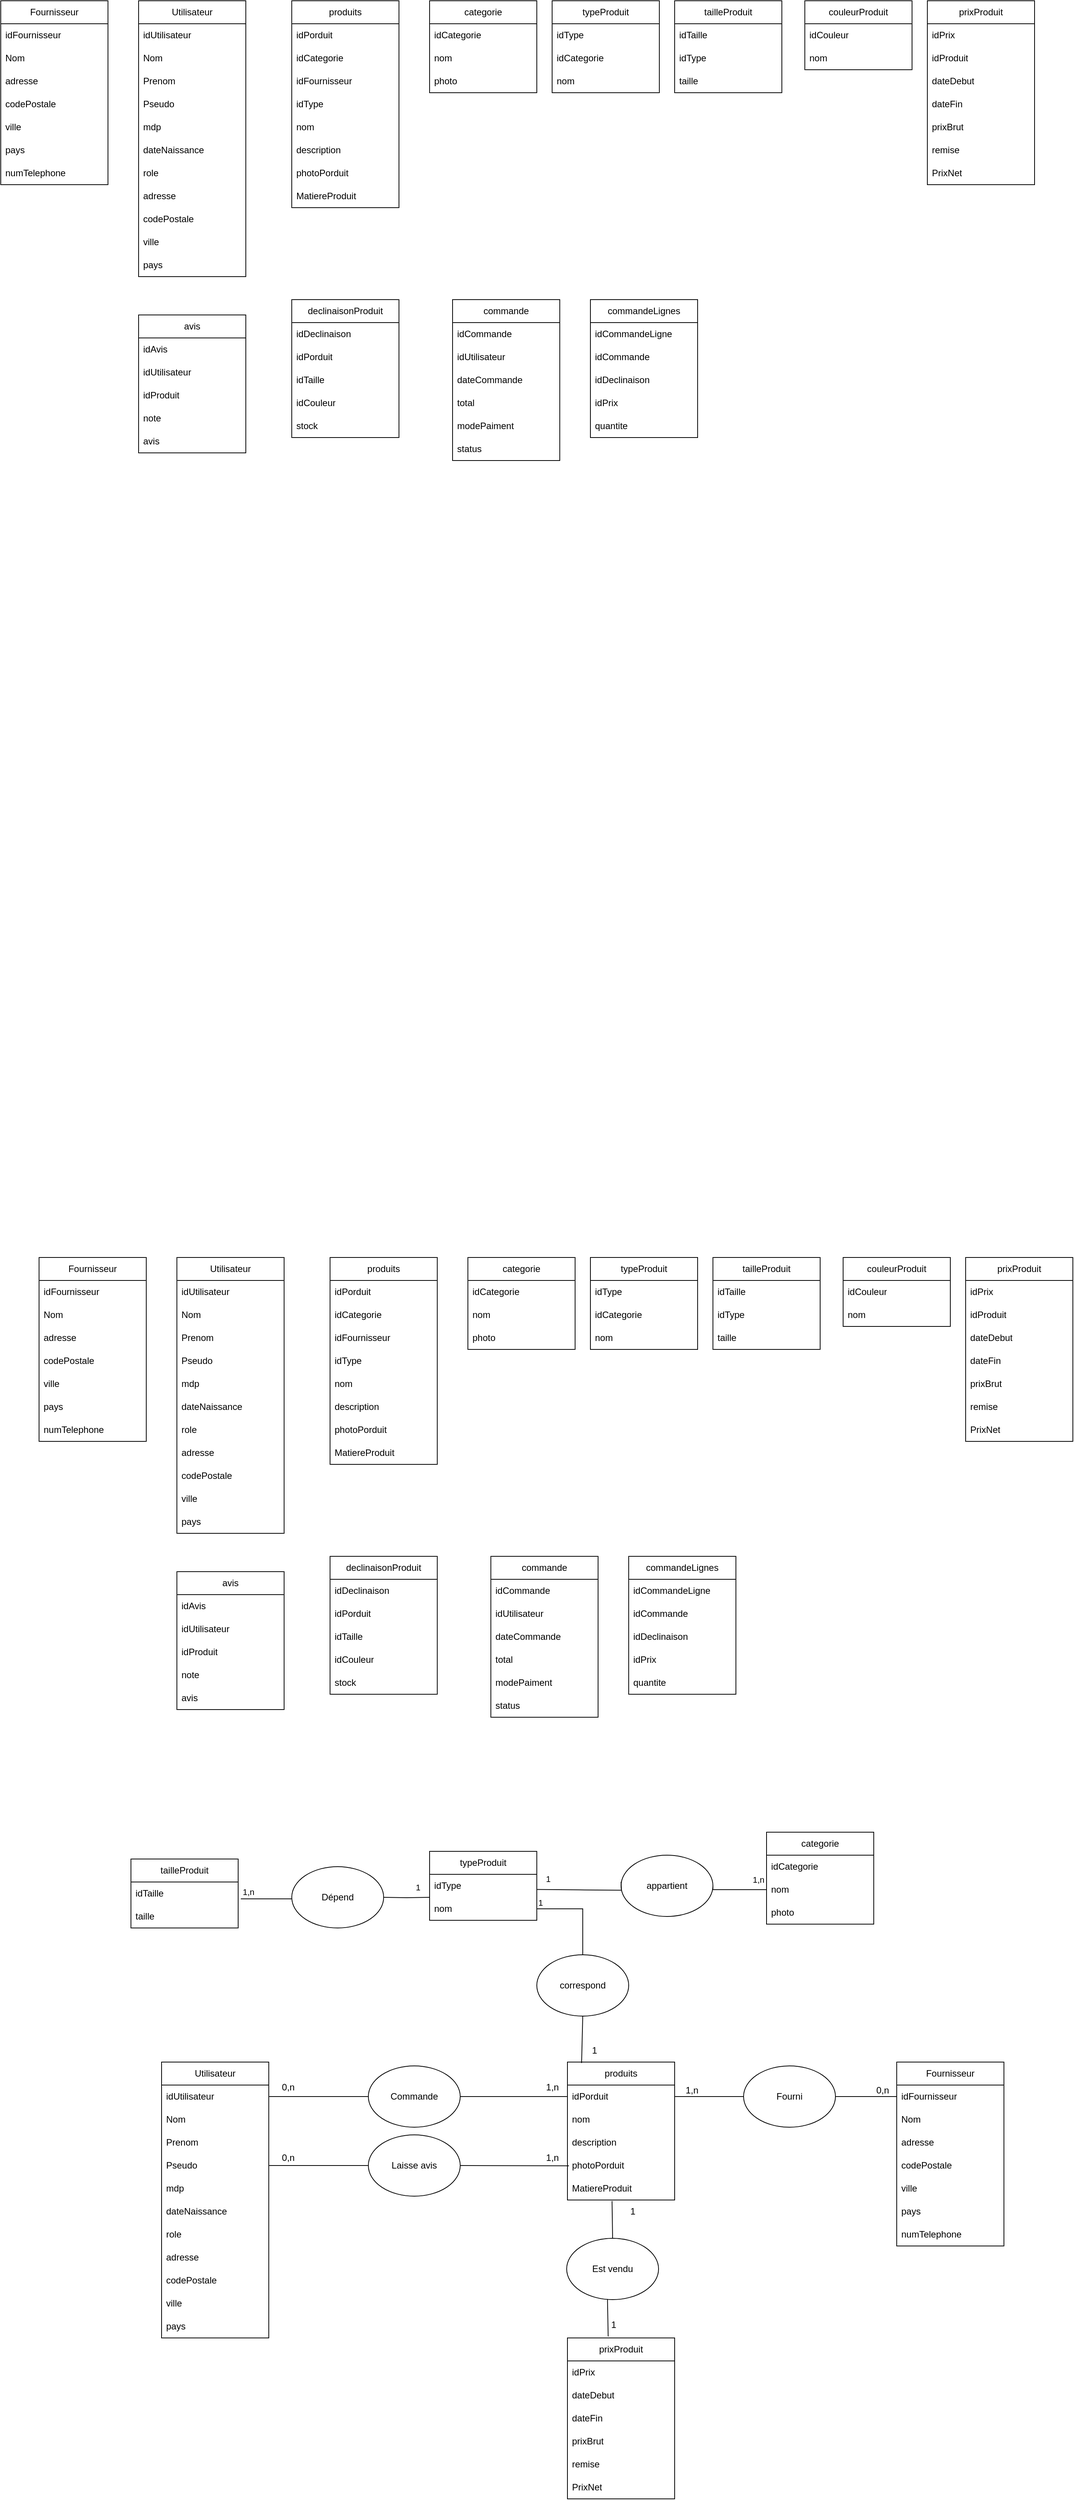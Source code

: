 <mxfile version="22.1.17" type="github">
  <diagram name="Page-1" id="k__kciaEi_C-6VSmyjG8">
    <mxGraphModel dx="1009" dy="2880" grid="1" gridSize="10" guides="1" tooltips="1" connect="1" arrows="1" fold="1" page="1" pageScale="1" pageWidth="827" pageHeight="1169" math="0" shadow="0">
      <root>
        <mxCell id="0" />
        <mxCell id="1" parent="0" />
        <mxCell id="GK3jMs-wadI2G_yXrErp-1" value="Utilisateur" style="swimlane;fontStyle=0;childLayout=stackLayout;horizontal=1;startSize=30;horizontalStack=0;resizeParent=1;resizeParentMax=0;resizeLast=0;collapsible=1;marginBottom=0;whiteSpace=wrap;html=1;" vertex="1" parent="1">
          <mxGeometry x="250" y="-30" width="140" height="360" as="geometry" />
        </mxCell>
        <mxCell id="GK3jMs-wadI2G_yXrErp-2" value="idUtilisateur" style="text;strokeColor=none;fillColor=none;align=left;verticalAlign=middle;spacingLeft=4;spacingRight=4;overflow=hidden;points=[[0,0.5],[1,0.5]];portConstraint=eastwest;rotatable=0;whiteSpace=wrap;html=1;" vertex="1" parent="GK3jMs-wadI2G_yXrErp-1">
          <mxGeometry y="30" width="140" height="30" as="geometry" />
        </mxCell>
        <mxCell id="GK3jMs-wadI2G_yXrErp-3" value="Nom" style="text;strokeColor=none;fillColor=none;align=left;verticalAlign=middle;spacingLeft=4;spacingRight=4;overflow=hidden;points=[[0,0.5],[1,0.5]];portConstraint=eastwest;rotatable=0;whiteSpace=wrap;html=1;" vertex="1" parent="GK3jMs-wadI2G_yXrErp-1">
          <mxGeometry y="60" width="140" height="30" as="geometry" />
        </mxCell>
        <mxCell id="GK3jMs-wadI2G_yXrErp-4" value="Prenom" style="text;strokeColor=none;fillColor=none;align=left;verticalAlign=middle;spacingLeft=4;spacingRight=4;overflow=hidden;points=[[0,0.5],[1,0.5]];portConstraint=eastwest;rotatable=0;whiteSpace=wrap;html=1;" vertex="1" parent="GK3jMs-wadI2G_yXrErp-1">
          <mxGeometry y="90" width="140" height="30" as="geometry" />
        </mxCell>
        <mxCell id="GK3jMs-wadI2G_yXrErp-5" value="Pseudo" style="text;strokeColor=none;fillColor=none;align=left;verticalAlign=middle;spacingLeft=4;spacingRight=4;overflow=hidden;points=[[0,0.5],[1,0.5]];portConstraint=eastwest;rotatable=0;whiteSpace=wrap;html=1;" vertex="1" parent="GK3jMs-wadI2G_yXrErp-1">
          <mxGeometry y="120" width="140" height="30" as="geometry" />
        </mxCell>
        <mxCell id="GK3jMs-wadI2G_yXrErp-10" value="mdp" style="text;strokeColor=none;fillColor=none;align=left;verticalAlign=middle;spacingLeft=4;spacingRight=4;overflow=hidden;points=[[0,0.5],[1,0.5]];portConstraint=eastwest;rotatable=0;whiteSpace=wrap;html=1;" vertex="1" parent="GK3jMs-wadI2G_yXrErp-1">
          <mxGeometry y="150" width="140" height="30" as="geometry" />
        </mxCell>
        <mxCell id="GK3jMs-wadI2G_yXrErp-12" value="dateNaissance" style="text;strokeColor=none;fillColor=none;align=left;verticalAlign=middle;spacingLeft=4;spacingRight=4;overflow=hidden;points=[[0,0.5],[1,0.5]];portConstraint=eastwest;rotatable=0;whiteSpace=wrap;html=1;" vertex="1" parent="GK3jMs-wadI2G_yXrErp-1">
          <mxGeometry y="180" width="140" height="30" as="geometry" />
        </mxCell>
        <mxCell id="GK3jMs-wadI2G_yXrErp-11" value="role" style="text;strokeColor=none;fillColor=none;align=left;verticalAlign=middle;spacingLeft=4;spacingRight=4;overflow=hidden;points=[[0,0.5],[1,0.5]];portConstraint=eastwest;rotatable=0;whiteSpace=wrap;html=1;" vertex="1" parent="GK3jMs-wadI2G_yXrErp-1">
          <mxGeometry y="210" width="140" height="30" as="geometry" />
        </mxCell>
        <mxCell id="GK3jMs-wadI2G_yXrErp-13" value="adresse" style="text;strokeColor=none;fillColor=none;align=left;verticalAlign=middle;spacingLeft=4;spacingRight=4;overflow=hidden;points=[[0,0.5],[1,0.5]];portConstraint=eastwest;rotatable=0;whiteSpace=wrap;html=1;" vertex="1" parent="GK3jMs-wadI2G_yXrErp-1">
          <mxGeometry y="240" width="140" height="30" as="geometry" />
        </mxCell>
        <mxCell id="GK3jMs-wadI2G_yXrErp-14" value="codePostale" style="text;strokeColor=none;fillColor=none;align=left;verticalAlign=middle;spacingLeft=4;spacingRight=4;overflow=hidden;points=[[0,0.5],[1,0.5]];portConstraint=eastwest;rotatable=0;whiteSpace=wrap;html=1;" vertex="1" parent="GK3jMs-wadI2G_yXrErp-1">
          <mxGeometry y="270" width="140" height="30" as="geometry" />
        </mxCell>
        <mxCell id="GK3jMs-wadI2G_yXrErp-15" value="ville" style="text;strokeColor=none;fillColor=none;align=left;verticalAlign=middle;spacingLeft=4;spacingRight=4;overflow=hidden;points=[[0,0.5],[1,0.5]];portConstraint=eastwest;rotatable=0;whiteSpace=wrap;html=1;" vertex="1" parent="GK3jMs-wadI2G_yXrErp-1">
          <mxGeometry y="300" width="140" height="30" as="geometry" />
        </mxCell>
        <mxCell id="GK3jMs-wadI2G_yXrErp-17" value="pays" style="text;strokeColor=none;fillColor=none;align=left;verticalAlign=middle;spacingLeft=4;spacingRight=4;overflow=hidden;points=[[0,0.5],[1,0.5]];portConstraint=eastwest;rotatable=0;whiteSpace=wrap;html=1;" vertex="1" parent="GK3jMs-wadI2G_yXrErp-1">
          <mxGeometry y="330" width="140" height="30" as="geometry" />
        </mxCell>
        <mxCell id="GK3jMs-wadI2G_yXrErp-18" value="produits" style="swimlane;fontStyle=0;childLayout=stackLayout;horizontal=1;startSize=30;horizontalStack=0;resizeParent=1;resizeParentMax=0;resizeLast=0;collapsible=1;marginBottom=0;whiteSpace=wrap;html=1;" vertex="1" parent="1">
          <mxGeometry x="450" y="-30" width="140" height="270" as="geometry" />
        </mxCell>
        <mxCell id="GK3jMs-wadI2G_yXrErp-19" value="idPorduit" style="text;strokeColor=none;fillColor=none;align=left;verticalAlign=middle;spacingLeft=4;spacingRight=4;overflow=hidden;points=[[0,0.5],[1,0.5]];portConstraint=eastwest;rotatable=0;whiteSpace=wrap;html=1;" vertex="1" parent="GK3jMs-wadI2G_yXrErp-18">
          <mxGeometry y="30" width="140" height="30" as="geometry" />
        </mxCell>
        <mxCell id="GK3jMs-wadI2G_yXrErp-20" value="idCategorie" style="text;strokeColor=none;fillColor=none;align=left;verticalAlign=middle;spacingLeft=4;spacingRight=4;overflow=hidden;points=[[0,0.5],[1,0.5]];portConstraint=eastwest;rotatable=0;whiteSpace=wrap;html=1;" vertex="1" parent="GK3jMs-wadI2G_yXrErp-18">
          <mxGeometry y="60" width="140" height="30" as="geometry" />
        </mxCell>
        <mxCell id="GK3jMs-wadI2G_yXrErp-21" value="idFournisseur" style="text;strokeColor=none;fillColor=none;align=left;verticalAlign=middle;spacingLeft=4;spacingRight=4;overflow=hidden;points=[[0,0.5],[1,0.5]];portConstraint=eastwest;rotatable=0;whiteSpace=wrap;html=1;" vertex="1" parent="GK3jMs-wadI2G_yXrErp-18">
          <mxGeometry y="90" width="140" height="30" as="geometry" />
        </mxCell>
        <mxCell id="GK3jMs-wadI2G_yXrErp-22" value="idType" style="text;strokeColor=none;fillColor=none;align=left;verticalAlign=middle;spacingLeft=4;spacingRight=4;overflow=hidden;points=[[0,0.5],[1,0.5]];portConstraint=eastwest;rotatable=0;whiteSpace=wrap;html=1;" vertex="1" parent="GK3jMs-wadI2G_yXrErp-18">
          <mxGeometry y="120" width="140" height="30" as="geometry" />
        </mxCell>
        <mxCell id="GK3jMs-wadI2G_yXrErp-23" value="nom" style="text;strokeColor=none;fillColor=none;align=left;verticalAlign=middle;spacingLeft=4;spacingRight=4;overflow=hidden;points=[[0,0.5],[1,0.5]];portConstraint=eastwest;rotatable=0;whiteSpace=wrap;html=1;" vertex="1" parent="GK3jMs-wadI2G_yXrErp-18">
          <mxGeometry y="150" width="140" height="30" as="geometry" />
        </mxCell>
        <mxCell id="GK3jMs-wadI2G_yXrErp-24" value="description" style="text;strokeColor=none;fillColor=none;align=left;verticalAlign=middle;spacingLeft=4;spacingRight=4;overflow=hidden;points=[[0,0.5],[1,0.5]];portConstraint=eastwest;rotatable=0;whiteSpace=wrap;html=1;" vertex="1" parent="GK3jMs-wadI2G_yXrErp-18">
          <mxGeometry y="180" width="140" height="30" as="geometry" />
        </mxCell>
        <mxCell id="GK3jMs-wadI2G_yXrErp-25" value="photoPorduit" style="text;strokeColor=none;fillColor=none;align=left;verticalAlign=middle;spacingLeft=4;spacingRight=4;overflow=hidden;points=[[0,0.5],[1,0.5]];portConstraint=eastwest;rotatable=0;whiteSpace=wrap;html=1;" vertex="1" parent="GK3jMs-wadI2G_yXrErp-18">
          <mxGeometry y="210" width="140" height="30" as="geometry" />
        </mxCell>
        <mxCell id="GK3jMs-wadI2G_yXrErp-26" value="MatiereProduit" style="text;strokeColor=none;fillColor=none;align=left;verticalAlign=middle;spacingLeft=4;spacingRight=4;overflow=hidden;points=[[0,0.5],[1,0.5]];portConstraint=eastwest;rotatable=0;whiteSpace=wrap;html=1;" vertex="1" parent="GK3jMs-wadI2G_yXrErp-18">
          <mxGeometry y="240" width="140" height="30" as="geometry" />
        </mxCell>
        <mxCell id="GK3jMs-wadI2G_yXrErp-30" value="categorie" style="swimlane;fontStyle=0;childLayout=stackLayout;horizontal=1;startSize=30;horizontalStack=0;resizeParent=1;resizeParentMax=0;resizeLast=0;collapsible=1;marginBottom=0;whiteSpace=wrap;html=1;" vertex="1" parent="1">
          <mxGeometry x="630" y="-30" width="140" height="120" as="geometry" />
        </mxCell>
        <mxCell id="GK3jMs-wadI2G_yXrErp-31" value="idCategorie" style="text;strokeColor=none;fillColor=none;align=left;verticalAlign=middle;spacingLeft=4;spacingRight=4;overflow=hidden;points=[[0,0.5],[1,0.5]];portConstraint=eastwest;rotatable=0;whiteSpace=wrap;html=1;" vertex="1" parent="GK3jMs-wadI2G_yXrErp-30">
          <mxGeometry y="30" width="140" height="30" as="geometry" />
        </mxCell>
        <mxCell id="GK3jMs-wadI2G_yXrErp-32" value="nom" style="text;strokeColor=none;fillColor=none;align=left;verticalAlign=middle;spacingLeft=4;spacingRight=4;overflow=hidden;points=[[0,0.5],[1,0.5]];portConstraint=eastwest;rotatable=0;whiteSpace=wrap;html=1;" vertex="1" parent="GK3jMs-wadI2G_yXrErp-30">
          <mxGeometry y="60" width="140" height="30" as="geometry" />
        </mxCell>
        <mxCell id="GK3jMs-wadI2G_yXrErp-35" value="photo" style="text;strokeColor=none;fillColor=none;align=left;verticalAlign=middle;spacingLeft=4;spacingRight=4;overflow=hidden;points=[[0,0.5],[1,0.5]];portConstraint=eastwest;rotatable=0;whiteSpace=wrap;html=1;" vertex="1" parent="GK3jMs-wadI2G_yXrErp-30">
          <mxGeometry y="90" width="140" height="30" as="geometry" />
        </mxCell>
        <mxCell id="GK3jMs-wadI2G_yXrErp-39" value="typeProduit" style="swimlane;fontStyle=0;childLayout=stackLayout;horizontal=1;startSize=30;horizontalStack=0;resizeParent=1;resizeParentMax=0;resizeLast=0;collapsible=1;marginBottom=0;whiteSpace=wrap;html=1;" vertex="1" parent="1">
          <mxGeometry x="790" y="-30" width="140" height="120" as="geometry" />
        </mxCell>
        <mxCell id="GK3jMs-wadI2G_yXrErp-40" value="idType" style="text;strokeColor=none;fillColor=none;align=left;verticalAlign=middle;spacingLeft=4;spacingRight=4;overflow=hidden;points=[[0,0.5],[1,0.5]];portConstraint=eastwest;rotatable=0;whiteSpace=wrap;html=1;" vertex="1" parent="GK3jMs-wadI2G_yXrErp-39">
          <mxGeometry y="30" width="140" height="30" as="geometry" />
        </mxCell>
        <mxCell id="GK3jMs-wadI2G_yXrErp-41" value="idCategorie" style="text;strokeColor=none;fillColor=none;align=left;verticalAlign=middle;spacingLeft=4;spacingRight=4;overflow=hidden;points=[[0,0.5],[1,0.5]];portConstraint=eastwest;rotatable=0;whiteSpace=wrap;html=1;" vertex="1" parent="GK3jMs-wadI2G_yXrErp-39">
          <mxGeometry y="60" width="140" height="30" as="geometry" />
        </mxCell>
        <mxCell id="GK3jMs-wadI2G_yXrErp-44" value="nom" style="text;strokeColor=none;fillColor=none;align=left;verticalAlign=middle;spacingLeft=4;spacingRight=4;overflow=hidden;points=[[0,0.5],[1,0.5]];portConstraint=eastwest;rotatable=0;whiteSpace=wrap;html=1;" vertex="1" parent="GK3jMs-wadI2G_yXrErp-39">
          <mxGeometry y="90" width="140" height="30" as="geometry" />
        </mxCell>
        <mxCell id="GK3jMs-wadI2G_yXrErp-48" value="tailleProduit" style="swimlane;fontStyle=0;childLayout=stackLayout;horizontal=1;startSize=30;horizontalStack=0;resizeParent=1;resizeParentMax=0;resizeLast=0;collapsible=1;marginBottom=0;whiteSpace=wrap;html=1;" vertex="1" parent="1">
          <mxGeometry x="950" y="-30" width="140" height="120" as="geometry" />
        </mxCell>
        <mxCell id="GK3jMs-wadI2G_yXrErp-49" value="idTaille" style="text;strokeColor=none;fillColor=none;align=left;verticalAlign=middle;spacingLeft=4;spacingRight=4;overflow=hidden;points=[[0,0.5],[1,0.5]];portConstraint=eastwest;rotatable=0;whiteSpace=wrap;html=1;" vertex="1" parent="GK3jMs-wadI2G_yXrErp-48">
          <mxGeometry y="30" width="140" height="30" as="geometry" />
        </mxCell>
        <mxCell id="GK3jMs-wadI2G_yXrErp-50" value="idType" style="text;strokeColor=none;fillColor=none;align=left;verticalAlign=middle;spacingLeft=4;spacingRight=4;overflow=hidden;points=[[0,0.5],[1,0.5]];portConstraint=eastwest;rotatable=0;whiteSpace=wrap;html=1;" vertex="1" parent="GK3jMs-wadI2G_yXrErp-48">
          <mxGeometry y="60" width="140" height="30" as="geometry" />
        </mxCell>
        <mxCell id="GK3jMs-wadI2G_yXrErp-51" value="taille" style="text;strokeColor=none;fillColor=none;align=left;verticalAlign=middle;spacingLeft=4;spacingRight=4;overflow=hidden;points=[[0,0.5],[1,0.5]];portConstraint=eastwest;rotatable=0;whiteSpace=wrap;html=1;" vertex="1" parent="GK3jMs-wadI2G_yXrErp-48">
          <mxGeometry y="90" width="140" height="30" as="geometry" />
        </mxCell>
        <mxCell id="GK3jMs-wadI2G_yXrErp-57" value="couleurProduit" style="swimlane;fontStyle=0;childLayout=stackLayout;horizontal=1;startSize=30;horizontalStack=0;resizeParent=1;resizeParentMax=0;resizeLast=0;collapsible=1;marginBottom=0;whiteSpace=wrap;html=1;" vertex="1" parent="1">
          <mxGeometry x="1120" y="-30" width="140" height="90" as="geometry" />
        </mxCell>
        <mxCell id="GK3jMs-wadI2G_yXrErp-58" value="idCouleur" style="text;strokeColor=none;fillColor=none;align=left;verticalAlign=middle;spacingLeft=4;spacingRight=4;overflow=hidden;points=[[0,0.5],[1,0.5]];portConstraint=eastwest;rotatable=0;whiteSpace=wrap;html=1;" vertex="1" parent="GK3jMs-wadI2G_yXrErp-57">
          <mxGeometry y="30" width="140" height="30" as="geometry" />
        </mxCell>
        <mxCell id="GK3jMs-wadI2G_yXrErp-62" value="nom" style="text;strokeColor=none;fillColor=none;align=left;verticalAlign=middle;spacingLeft=4;spacingRight=4;overflow=hidden;points=[[0,0.5],[1,0.5]];portConstraint=eastwest;rotatable=0;whiteSpace=wrap;html=1;" vertex="1" parent="GK3jMs-wadI2G_yXrErp-57">
          <mxGeometry y="60" width="140" height="30" as="geometry" />
        </mxCell>
        <mxCell id="GK3jMs-wadI2G_yXrErp-66" value="prixProduit" style="swimlane;fontStyle=0;childLayout=stackLayout;horizontal=1;startSize=30;horizontalStack=0;resizeParent=1;resizeParentMax=0;resizeLast=0;collapsible=1;marginBottom=0;whiteSpace=wrap;html=1;" vertex="1" parent="1">
          <mxGeometry x="1280" y="-30" width="140" height="240" as="geometry" />
        </mxCell>
        <mxCell id="GK3jMs-wadI2G_yXrErp-67" value="idPrix" style="text;strokeColor=none;fillColor=none;align=left;verticalAlign=middle;spacingLeft=4;spacingRight=4;overflow=hidden;points=[[0,0.5],[1,0.5]];portConstraint=eastwest;rotatable=0;whiteSpace=wrap;html=1;" vertex="1" parent="GK3jMs-wadI2G_yXrErp-66">
          <mxGeometry y="30" width="140" height="30" as="geometry" />
        </mxCell>
        <mxCell id="GK3jMs-wadI2G_yXrErp-68" value="idProduit" style="text;strokeColor=none;fillColor=none;align=left;verticalAlign=middle;spacingLeft=4;spacingRight=4;overflow=hidden;points=[[0,0.5],[1,0.5]];portConstraint=eastwest;rotatable=0;whiteSpace=wrap;html=1;" vertex="1" parent="GK3jMs-wadI2G_yXrErp-66">
          <mxGeometry y="60" width="140" height="30" as="geometry" />
        </mxCell>
        <mxCell id="GK3jMs-wadI2G_yXrErp-69" value="dateDebut" style="text;strokeColor=none;fillColor=none;align=left;verticalAlign=middle;spacingLeft=4;spacingRight=4;overflow=hidden;points=[[0,0.5],[1,0.5]];portConstraint=eastwest;rotatable=0;whiteSpace=wrap;html=1;" vertex="1" parent="GK3jMs-wadI2G_yXrErp-66">
          <mxGeometry y="90" width="140" height="30" as="geometry" />
        </mxCell>
        <mxCell id="GK3jMs-wadI2G_yXrErp-70" value="dateFin" style="text;strokeColor=none;fillColor=none;align=left;verticalAlign=middle;spacingLeft=4;spacingRight=4;overflow=hidden;points=[[0,0.5],[1,0.5]];portConstraint=eastwest;rotatable=0;whiteSpace=wrap;html=1;" vertex="1" parent="GK3jMs-wadI2G_yXrErp-66">
          <mxGeometry y="120" width="140" height="30" as="geometry" />
        </mxCell>
        <mxCell id="GK3jMs-wadI2G_yXrErp-71" value="prixBrut" style="text;strokeColor=none;fillColor=none;align=left;verticalAlign=middle;spacingLeft=4;spacingRight=4;overflow=hidden;points=[[0,0.5],[1,0.5]];portConstraint=eastwest;rotatable=0;whiteSpace=wrap;html=1;" vertex="1" parent="GK3jMs-wadI2G_yXrErp-66">
          <mxGeometry y="150" width="140" height="30" as="geometry" />
        </mxCell>
        <mxCell id="GK3jMs-wadI2G_yXrErp-72" value="remise" style="text;strokeColor=none;fillColor=none;align=left;verticalAlign=middle;spacingLeft=4;spacingRight=4;overflow=hidden;points=[[0,0.5],[1,0.5]];portConstraint=eastwest;rotatable=0;whiteSpace=wrap;html=1;" vertex="1" parent="GK3jMs-wadI2G_yXrErp-66">
          <mxGeometry y="180" width="140" height="30" as="geometry" />
        </mxCell>
        <mxCell id="GK3jMs-wadI2G_yXrErp-73" value="PrixNet" style="text;strokeColor=none;fillColor=none;align=left;verticalAlign=middle;spacingLeft=4;spacingRight=4;overflow=hidden;points=[[0,0.5],[1,0.5]];portConstraint=eastwest;rotatable=0;whiteSpace=wrap;html=1;" vertex="1" parent="GK3jMs-wadI2G_yXrErp-66">
          <mxGeometry y="210" width="140" height="30" as="geometry" />
        </mxCell>
        <mxCell id="GK3jMs-wadI2G_yXrErp-75" value="declinaisonProduit" style="swimlane;fontStyle=0;childLayout=stackLayout;horizontal=1;startSize=30;horizontalStack=0;resizeParent=1;resizeParentMax=0;resizeLast=0;collapsible=1;marginBottom=0;whiteSpace=wrap;html=1;" vertex="1" parent="1">
          <mxGeometry x="450" y="360" width="140" height="180" as="geometry" />
        </mxCell>
        <mxCell id="GK3jMs-wadI2G_yXrErp-77" value="idDeclinaison" style="text;strokeColor=none;fillColor=none;align=left;verticalAlign=middle;spacingLeft=4;spacingRight=4;overflow=hidden;points=[[0,0.5],[1,0.5]];portConstraint=eastwest;rotatable=0;whiteSpace=wrap;html=1;" vertex="1" parent="GK3jMs-wadI2G_yXrErp-75">
          <mxGeometry y="30" width="140" height="30" as="geometry" />
        </mxCell>
        <mxCell id="GK3jMs-wadI2G_yXrErp-76" value="idPorduit" style="text;strokeColor=none;fillColor=none;align=left;verticalAlign=middle;spacingLeft=4;spacingRight=4;overflow=hidden;points=[[0,0.5],[1,0.5]];portConstraint=eastwest;rotatable=0;whiteSpace=wrap;html=1;" vertex="1" parent="GK3jMs-wadI2G_yXrErp-75">
          <mxGeometry y="60" width="140" height="30" as="geometry" />
        </mxCell>
        <mxCell id="GK3jMs-wadI2G_yXrErp-78" value="idTaille" style="text;strokeColor=none;fillColor=none;align=left;verticalAlign=middle;spacingLeft=4;spacingRight=4;overflow=hidden;points=[[0,0.5],[1,0.5]];portConstraint=eastwest;rotatable=0;whiteSpace=wrap;html=1;" vertex="1" parent="GK3jMs-wadI2G_yXrErp-75">
          <mxGeometry y="90" width="140" height="30" as="geometry" />
        </mxCell>
        <mxCell id="GK3jMs-wadI2G_yXrErp-79" value="idCouleur" style="text;strokeColor=none;fillColor=none;align=left;verticalAlign=middle;spacingLeft=4;spacingRight=4;overflow=hidden;points=[[0,0.5],[1,0.5]];portConstraint=eastwest;rotatable=0;whiteSpace=wrap;html=1;" vertex="1" parent="GK3jMs-wadI2G_yXrErp-75">
          <mxGeometry y="120" width="140" height="30" as="geometry" />
        </mxCell>
        <mxCell id="GK3jMs-wadI2G_yXrErp-80" value="stock" style="text;strokeColor=none;fillColor=none;align=left;verticalAlign=middle;spacingLeft=4;spacingRight=4;overflow=hidden;points=[[0,0.5],[1,0.5]];portConstraint=eastwest;rotatable=0;whiteSpace=wrap;html=1;" vertex="1" parent="GK3jMs-wadI2G_yXrErp-75">
          <mxGeometry y="150" width="140" height="30" as="geometry" />
        </mxCell>
        <mxCell id="GK3jMs-wadI2G_yXrErp-84" value="avis" style="swimlane;fontStyle=0;childLayout=stackLayout;horizontal=1;startSize=30;horizontalStack=0;resizeParent=1;resizeParentMax=0;resizeLast=0;collapsible=1;marginBottom=0;whiteSpace=wrap;html=1;" vertex="1" parent="1">
          <mxGeometry x="250" y="380" width="140" height="180" as="geometry" />
        </mxCell>
        <mxCell id="GK3jMs-wadI2G_yXrErp-85" value="idAvis" style="text;strokeColor=none;fillColor=none;align=left;verticalAlign=middle;spacingLeft=4;spacingRight=4;overflow=hidden;points=[[0,0.5],[1,0.5]];portConstraint=eastwest;rotatable=0;whiteSpace=wrap;html=1;" vertex="1" parent="GK3jMs-wadI2G_yXrErp-84">
          <mxGeometry y="30" width="140" height="30" as="geometry" />
        </mxCell>
        <mxCell id="GK3jMs-wadI2G_yXrErp-86" value="idUtilisateur" style="text;strokeColor=none;fillColor=none;align=left;verticalAlign=middle;spacingLeft=4;spacingRight=4;overflow=hidden;points=[[0,0.5],[1,0.5]];portConstraint=eastwest;rotatable=0;whiteSpace=wrap;html=1;" vertex="1" parent="GK3jMs-wadI2G_yXrErp-84">
          <mxGeometry y="60" width="140" height="30" as="geometry" />
        </mxCell>
        <mxCell id="GK3jMs-wadI2G_yXrErp-87" value="idProduit" style="text;strokeColor=none;fillColor=none;align=left;verticalAlign=middle;spacingLeft=4;spacingRight=4;overflow=hidden;points=[[0,0.5],[1,0.5]];portConstraint=eastwest;rotatable=0;whiteSpace=wrap;html=1;" vertex="1" parent="GK3jMs-wadI2G_yXrErp-84">
          <mxGeometry y="90" width="140" height="30" as="geometry" />
        </mxCell>
        <mxCell id="GK3jMs-wadI2G_yXrErp-88" value="note" style="text;strokeColor=none;fillColor=none;align=left;verticalAlign=middle;spacingLeft=4;spacingRight=4;overflow=hidden;points=[[0,0.5],[1,0.5]];portConstraint=eastwest;rotatable=0;whiteSpace=wrap;html=1;" vertex="1" parent="GK3jMs-wadI2G_yXrErp-84">
          <mxGeometry y="120" width="140" height="30" as="geometry" />
        </mxCell>
        <mxCell id="GK3jMs-wadI2G_yXrErp-89" value="avis" style="text;strokeColor=none;fillColor=none;align=left;verticalAlign=middle;spacingLeft=4;spacingRight=4;overflow=hidden;points=[[0,0.5],[1,0.5]];portConstraint=eastwest;rotatable=0;whiteSpace=wrap;html=1;" vertex="1" parent="GK3jMs-wadI2G_yXrErp-84">
          <mxGeometry y="150" width="140" height="30" as="geometry" />
        </mxCell>
        <mxCell id="GK3jMs-wadI2G_yXrErp-90" value="commande" style="swimlane;fontStyle=0;childLayout=stackLayout;horizontal=1;startSize=30;horizontalStack=0;resizeParent=1;resizeParentMax=0;resizeLast=0;collapsible=1;marginBottom=0;whiteSpace=wrap;html=1;" vertex="1" parent="1">
          <mxGeometry x="660" y="360" width="140" height="210" as="geometry" />
        </mxCell>
        <mxCell id="GK3jMs-wadI2G_yXrErp-91" value="idCommande" style="text;strokeColor=none;fillColor=none;align=left;verticalAlign=middle;spacingLeft=4;spacingRight=4;overflow=hidden;points=[[0,0.5],[1,0.5]];portConstraint=eastwest;rotatable=0;whiteSpace=wrap;html=1;" vertex="1" parent="GK3jMs-wadI2G_yXrErp-90">
          <mxGeometry y="30" width="140" height="30" as="geometry" />
        </mxCell>
        <mxCell id="GK3jMs-wadI2G_yXrErp-92" value="idUtilisateur" style="text;strokeColor=none;fillColor=none;align=left;verticalAlign=middle;spacingLeft=4;spacingRight=4;overflow=hidden;points=[[0,0.5],[1,0.5]];portConstraint=eastwest;rotatable=0;whiteSpace=wrap;html=1;" vertex="1" parent="GK3jMs-wadI2G_yXrErp-90">
          <mxGeometry y="60" width="140" height="30" as="geometry" />
        </mxCell>
        <mxCell id="GK3jMs-wadI2G_yXrErp-93" value="dateCommande" style="text;strokeColor=none;fillColor=none;align=left;verticalAlign=middle;spacingLeft=4;spacingRight=4;overflow=hidden;points=[[0,0.5],[1,0.5]];portConstraint=eastwest;rotatable=0;whiteSpace=wrap;html=1;" vertex="1" parent="GK3jMs-wadI2G_yXrErp-90">
          <mxGeometry y="90" width="140" height="30" as="geometry" />
        </mxCell>
        <mxCell id="GK3jMs-wadI2G_yXrErp-94" value="total" style="text;strokeColor=none;fillColor=none;align=left;verticalAlign=middle;spacingLeft=4;spacingRight=4;overflow=hidden;points=[[0,0.5],[1,0.5]];portConstraint=eastwest;rotatable=0;whiteSpace=wrap;html=1;" vertex="1" parent="GK3jMs-wadI2G_yXrErp-90">
          <mxGeometry y="120" width="140" height="30" as="geometry" />
        </mxCell>
        <mxCell id="GK3jMs-wadI2G_yXrErp-95" value="modePaiment" style="text;strokeColor=none;fillColor=none;align=left;verticalAlign=middle;spacingLeft=4;spacingRight=4;overflow=hidden;points=[[0,0.5],[1,0.5]];portConstraint=eastwest;rotatable=0;whiteSpace=wrap;html=1;" vertex="1" parent="GK3jMs-wadI2G_yXrErp-90">
          <mxGeometry y="150" width="140" height="30" as="geometry" />
        </mxCell>
        <mxCell id="GK3jMs-wadI2G_yXrErp-96" value="status" style="text;strokeColor=none;fillColor=none;align=left;verticalAlign=middle;spacingLeft=4;spacingRight=4;overflow=hidden;points=[[0,0.5],[1,0.5]];portConstraint=eastwest;rotatable=0;whiteSpace=wrap;html=1;" vertex="1" parent="GK3jMs-wadI2G_yXrErp-90">
          <mxGeometry y="180" width="140" height="30" as="geometry" />
        </mxCell>
        <mxCell id="GK3jMs-wadI2G_yXrErp-97" value="commandeLignes" style="swimlane;fontStyle=0;childLayout=stackLayout;horizontal=1;startSize=30;horizontalStack=0;resizeParent=1;resizeParentMax=0;resizeLast=0;collapsible=1;marginBottom=0;whiteSpace=wrap;html=1;" vertex="1" parent="1">
          <mxGeometry x="840" y="360" width="140" height="180" as="geometry" />
        </mxCell>
        <mxCell id="GK3jMs-wadI2G_yXrErp-98" value="idCommandeLigne" style="text;strokeColor=none;fillColor=none;align=left;verticalAlign=middle;spacingLeft=4;spacingRight=4;overflow=hidden;points=[[0,0.5],[1,0.5]];portConstraint=eastwest;rotatable=0;whiteSpace=wrap;html=1;" vertex="1" parent="GK3jMs-wadI2G_yXrErp-97">
          <mxGeometry y="30" width="140" height="30" as="geometry" />
        </mxCell>
        <mxCell id="GK3jMs-wadI2G_yXrErp-99" value="idCommande" style="text;strokeColor=none;fillColor=none;align=left;verticalAlign=middle;spacingLeft=4;spacingRight=4;overflow=hidden;points=[[0,0.5],[1,0.5]];portConstraint=eastwest;rotatable=0;whiteSpace=wrap;html=1;" vertex="1" parent="GK3jMs-wadI2G_yXrErp-97">
          <mxGeometry y="60" width="140" height="30" as="geometry" />
        </mxCell>
        <mxCell id="GK3jMs-wadI2G_yXrErp-100" value="idDeclinaison" style="text;strokeColor=none;fillColor=none;align=left;verticalAlign=middle;spacingLeft=4;spacingRight=4;overflow=hidden;points=[[0,0.5],[1,0.5]];portConstraint=eastwest;rotatable=0;whiteSpace=wrap;html=1;" vertex="1" parent="GK3jMs-wadI2G_yXrErp-97">
          <mxGeometry y="90" width="140" height="30" as="geometry" />
        </mxCell>
        <mxCell id="GK3jMs-wadI2G_yXrErp-101" value="idPrix" style="text;strokeColor=none;fillColor=none;align=left;verticalAlign=middle;spacingLeft=4;spacingRight=4;overflow=hidden;points=[[0,0.5],[1,0.5]];portConstraint=eastwest;rotatable=0;whiteSpace=wrap;html=1;" vertex="1" parent="GK3jMs-wadI2G_yXrErp-97">
          <mxGeometry y="120" width="140" height="30" as="geometry" />
        </mxCell>
        <mxCell id="GK3jMs-wadI2G_yXrErp-102" value="quantite" style="text;strokeColor=none;fillColor=none;align=left;verticalAlign=middle;spacingLeft=4;spacingRight=4;overflow=hidden;points=[[0,0.5],[1,0.5]];portConstraint=eastwest;rotatable=0;whiteSpace=wrap;html=1;" vertex="1" parent="GK3jMs-wadI2G_yXrErp-97">
          <mxGeometry y="150" width="140" height="30" as="geometry" />
        </mxCell>
        <mxCell id="GK3jMs-wadI2G_yXrErp-104" value="Fournisseur" style="swimlane;fontStyle=0;childLayout=stackLayout;horizontal=1;startSize=30;horizontalStack=0;resizeParent=1;resizeParentMax=0;resizeLast=0;collapsible=1;marginBottom=0;whiteSpace=wrap;html=1;" vertex="1" parent="1">
          <mxGeometry x="70" y="-30" width="140" height="240" as="geometry" />
        </mxCell>
        <mxCell id="GK3jMs-wadI2G_yXrErp-105" value="idFournisseur" style="text;strokeColor=none;fillColor=none;align=left;verticalAlign=middle;spacingLeft=4;spacingRight=4;overflow=hidden;points=[[0,0.5],[1,0.5]];portConstraint=eastwest;rotatable=0;whiteSpace=wrap;html=1;" vertex="1" parent="GK3jMs-wadI2G_yXrErp-104">
          <mxGeometry y="30" width="140" height="30" as="geometry" />
        </mxCell>
        <mxCell id="GK3jMs-wadI2G_yXrErp-106" value="Nom" style="text;strokeColor=none;fillColor=none;align=left;verticalAlign=middle;spacingLeft=4;spacingRight=4;overflow=hidden;points=[[0,0.5],[1,0.5]];portConstraint=eastwest;rotatable=0;whiteSpace=wrap;html=1;" vertex="1" parent="GK3jMs-wadI2G_yXrErp-104">
          <mxGeometry y="60" width="140" height="30" as="geometry" />
        </mxCell>
        <mxCell id="GK3jMs-wadI2G_yXrErp-112" value="adresse" style="text;strokeColor=none;fillColor=none;align=left;verticalAlign=middle;spacingLeft=4;spacingRight=4;overflow=hidden;points=[[0,0.5],[1,0.5]];portConstraint=eastwest;rotatable=0;whiteSpace=wrap;html=1;" vertex="1" parent="GK3jMs-wadI2G_yXrErp-104">
          <mxGeometry y="90" width="140" height="30" as="geometry" />
        </mxCell>
        <mxCell id="GK3jMs-wadI2G_yXrErp-113" value="codePostale" style="text;strokeColor=none;fillColor=none;align=left;verticalAlign=middle;spacingLeft=4;spacingRight=4;overflow=hidden;points=[[0,0.5],[1,0.5]];portConstraint=eastwest;rotatable=0;whiteSpace=wrap;html=1;" vertex="1" parent="GK3jMs-wadI2G_yXrErp-104">
          <mxGeometry y="120" width="140" height="30" as="geometry" />
        </mxCell>
        <mxCell id="GK3jMs-wadI2G_yXrErp-114" value="ville" style="text;strokeColor=none;fillColor=none;align=left;verticalAlign=middle;spacingLeft=4;spacingRight=4;overflow=hidden;points=[[0,0.5],[1,0.5]];portConstraint=eastwest;rotatable=0;whiteSpace=wrap;html=1;" vertex="1" parent="GK3jMs-wadI2G_yXrErp-104">
          <mxGeometry y="150" width="140" height="30" as="geometry" />
        </mxCell>
        <mxCell id="GK3jMs-wadI2G_yXrErp-115" value="pays" style="text;strokeColor=none;fillColor=none;align=left;verticalAlign=middle;spacingLeft=4;spacingRight=4;overflow=hidden;points=[[0,0.5],[1,0.5]];portConstraint=eastwest;rotatable=0;whiteSpace=wrap;html=1;" vertex="1" parent="GK3jMs-wadI2G_yXrErp-104">
          <mxGeometry y="180" width="140" height="30" as="geometry" />
        </mxCell>
        <mxCell id="GK3jMs-wadI2G_yXrErp-116" value="numTelephone" style="text;strokeColor=none;fillColor=none;align=left;verticalAlign=middle;spacingLeft=4;spacingRight=4;overflow=hidden;points=[[0,0.5],[1,0.5]];portConstraint=eastwest;rotatable=0;whiteSpace=wrap;html=1;" vertex="1" parent="GK3jMs-wadI2G_yXrErp-104">
          <mxGeometry y="210" width="140" height="30" as="geometry" />
        </mxCell>
        <mxCell id="GK3jMs-wadI2G_yXrErp-194" value="Utilisateur" style="swimlane;fontStyle=0;childLayout=stackLayout;horizontal=1;startSize=30;horizontalStack=0;resizeParent=1;resizeParentMax=0;resizeLast=0;collapsible=1;marginBottom=0;whiteSpace=wrap;html=1;" vertex="1" parent="1">
          <mxGeometry x="230" y="1020" width="140" height="360" as="geometry" />
        </mxCell>
        <mxCell id="GK3jMs-wadI2G_yXrErp-195" value="idUtilisateur" style="text;strokeColor=none;fillColor=none;align=left;verticalAlign=middle;spacingLeft=4;spacingRight=4;overflow=hidden;points=[[0,0.5],[1,0.5]];portConstraint=eastwest;rotatable=0;whiteSpace=wrap;html=1;" vertex="1" parent="GK3jMs-wadI2G_yXrErp-194">
          <mxGeometry y="30" width="140" height="30" as="geometry" />
        </mxCell>
        <mxCell id="GK3jMs-wadI2G_yXrErp-196" value="Nom" style="text;strokeColor=none;fillColor=none;align=left;verticalAlign=middle;spacingLeft=4;spacingRight=4;overflow=hidden;points=[[0,0.5],[1,0.5]];portConstraint=eastwest;rotatable=0;whiteSpace=wrap;html=1;" vertex="1" parent="GK3jMs-wadI2G_yXrErp-194">
          <mxGeometry y="60" width="140" height="30" as="geometry" />
        </mxCell>
        <mxCell id="GK3jMs-wadI2G_yXrErp-197" value="Prenom" style="text;strokeColor=none;fillColor=none;align=left;verticalAlign=middle;spacingLeft=4;spacingRight=4;overflow=hidden;points=[[0,0.5],[1,0.5]];portConstraint=eastwest;rotatable=0;whiteSpace=wrap;html=1;" vertex="1" parent="GK3jMs-wadI2G_yXrErp-194">
          <mxGeometry y="90" width="140" height="30" as="geometry" />
        </mxCell>
        <mxCell id="GK3jMs-wadI2G_yXrErp-198" value="Pseudo" style="text;strokeColor=none;fillColor=none;align=left;verticalAlign=middle;spacingLeft=4;spacingRight=4;overflow=hidden;points=[[0,0.5],[1,0.5]];portConstraint=eastwest;rotatable=0;whiteSpace=wrap;html=1;" vertex="1" parent="GK3jMs-wadI2G_yXrErp-194">
          <mxGeometry y="120" width="140" height="30" as="geometry" />
        </mxCell>
        <mxCell id="GK3jMs-wadI2G_yXrErp-199" value="mdp" style="text;strokeColor=none;fillColor=none;align=left;verticalAlign=middle;spacingLeft=4;spacingRight=4;overflow=hidden;points=[[0,0.5],[1,0.5]];portConstraint=eastwest;rotatable=0;whiteSpace=wrap;html=1;" vertex="1" parent="GK3jMs-wadI2G_yXrErp-194">
          <mxGeometry y="150" width="140" height="30" as="geometry" />
        </mxCell>
        <mxCell id="GK3jMs-wadI2G_yXrErp-200" value="dateNaissance" style="text;strokeColor=none;fillColor=none;align=left;verticalAlign=middle;spacingLeft=4;spacingRight=4;overflow=hidden;points=[[0,0.5],[1,0.5]];portConstraint=eastwest;rotatable=0;whiteSpace=wrap;html=1;" vertex="1" parent="GK3jMs-wadI2G_yXrErp-194">
          <mxGeometry y="180" width="140" height="30" as="geometry" />
        </mxCell>
        <mxCell id="GK3jMs-wadI2G_yXrErp-201" value="role" style="text;strokeColor=none;fillColor=none;align=left;verticalAlign=middle;spacingLeft=4;spacingRight=4;overflow=hidden;points=[[0,0.5],[1,0.5]];portConstraint=eastwest;rotatable=0;whiteSpace=wrap;html=1;" vertex="1" parent="GK3jMs-wadI2G_yXrErp-194">
          <mxGeometry y="210" width="140" height="30" as="geometry" />
        </mxCell>
        <mxCell id="GK3jMs-wadI2G_yXrErp-202" value="adresse" style="text;strokeColor=none;fillColor=none;align=left;verticalAlign=middle;spacingLeft=4;spacingRight=4;overflow=hidden;points=[[0,0.5],[1,0.5]];portConstraint=eastwest;rotatable=0;whiteSpace=wrap;html=1;" vertex="1" parent="GK3jMs-wadI2G_yXrErp-194">
          <mxGeometry y="240" width="140" height="30" as="geometry" />
        </mxCell>
        <mxCell id="GK3jMs-wadI2G_yXrErp-203" value="codePostale" style="text;strokeColor=none;fillColor=none;align=left;verticalAlign=middle;spacingLeft=4;spacingRight=4;overflow=hidden;points=[[0,0.5],[1,0.5]];portConstraint=eastwest;rotatable=0;whiteSpace=wrap;html=1;" vertex="1" parent="GK3jMs-wadI2G_yXrErp-194">
          <mxGeometry y="270" width="140" height="30" as="geometry" />
        </mxCell>
        <mxCell id="GK3jMs-wadI2G_yXrErp-204" value="ville" style="text;strokeColor=none;fillColor=none;align=left;verticalAlign=middle;spacingLeft=4;spacingRight=4;overflow=hidden;points=[[0,0.5],[1,0.5]];portConstraint=eastwest;rotatable=0;whiteSpace=wrap;html=1;" vertex="1" parent="GK3jMs-wadI2G_yXrErp-194">
          <mxGeometry y="300" width="140" height="30" as="geometry" />
        </mxCell>
        <mxCell id="GK3jMs-wadI2G_yXrErp-205" value="pays" style="text;strokeColor=none;fillColor=none;align=left;verticalAlign=middle;spacingLeft=4;spacingRight=4;overflow=hidden;points=[[0,0.5],[1,0.5]];portConstraint=eastwest;rotatable=0;whiteSpace=wrap;html=1;" vertex="1" parent="GK3jMs-wadI2G_yXrErp-194">
          <mxGeometry y="330" width="140" height="30" as="geometry" />
        </mxCell>
        <mxCell id="GK3jMs-wadI2G_yXrErp-206" value="Utilisateur" style="swimlane;fontStyle=0;childLayout=stackLayout;horizontal=1;startSize=30;horizontalStack=0;resizeParent=1;resizeParentMax=0;resizeLast=0;collapsible=1;marginBottom=0;whiteSpace=wrap;html=1;" vertex="1" parent="1">
          <mxGeometry x="200" y="-1670" width="140" height="360" as="geometry" />
        </mxCell>
        <mxCell id="GK3jMs-wadI2G_yXrErp-207" value="idUtilisateur" style="text;strokeColor=none;fillColor=none;align=left;verticalAlign=middle;spacingLeft=4;spacingRight=4;overflow=hidden;points=[[0,0.5],[1,0.5]];portConstraint=eastwest;rotatable=0;whiteSpace=wrap;html=1;" vertex="1" parent="GK3jMs-wadI2G_yXrErp-206">
          <mxGeometry y="30" width="140" height="30" as="geometry" />
        </mxCell>
        <mxCell id="GK3jMs-wadI2G_yXrErp-208" value="Nom" style="text;strokeColor=none;fillColor=none;align=left;verticalAlign=middle;spacingLeft=4;spacingRight=4;overflow=hidden;points=[[0,0.5],[1,0.5]];portConstraint=eastwest;rotatable=0;whiteSpace=wrap;html=1;" vertex="1" parent="GK3jMs-wadI2G_yXrErp-206">
          <mxGeometry y="60" width="140" height="30" as="geometry" />
        </mxCell>
        <mxCell id="GK3jMs-wadI2G_yXrErp-209" value="Prenom" style="text;strokeColor=none;fillColor=none;align=left;verticalAlign=middle;spacingLeft=4;spacingRight=4;overflow=hidden;points=[[0,0.5],[1,0.5]];portConstraint=eastwest;rotatable=0;whiteSpace=wrap;html=1;" vertex="1" parent="GK3jMs-wadI2G_yXrErp-206">
          <mxGeometry y="90" width="140" height="30" as="geometry" />
        </mxCell>
        <mxCell id="GK3jMs-wadI2G_yXrErp-210" value="Pseudo" style="text;strokeColor=none;fillColor=none;align=left;verticalAlign=middle;spacingLeft=4;spacingRight=4;overflow=hidden;points=[[0,0.5],[1,0.5]];portConstraint=eastwest;rotatable=0;whiteSpace=wrap;html=1;" vertex="1" parent="GK3jMs-wadI2G_yXrErp-206">
          <mxGeometry y="120" width="140" height="30" as="geometry" />
        </mxCell>
        <mxCell id="GK3jMs-wadI2G_yXrErp-211" value="mdp" style="text;strokeColor=none;fillColor=none;align=left;verticalAlign=middle;spacingLeft=4;spacingRight=4;overflow=hidden;points=[[0,0.5],[1,0.5]];portConstraint=eastwest;rotatable=0;whiteSpace=wrap;html=1;" vertex="1" parent="GK3jMs-wadI2G_yXrErp-206">
          <mxGeometry y="150" width="140" height="30" as="geometry" />
        </mxCell>
        <mxCell id="GK3jMs-wadI2G_yXrErp-212" value="dateNaissance" style="text;strokeColor=none;fillColor=none;align=left;verticalAlign=middle;spacingLeft=4;spacingRight=4;overflow=hidden;points=[[0,0.5],[1,0.5]];portConstraint=eastwest;rotatable=0;whiteSpace=wrap;html=1;" vertex="1" parent="GK3jMs-wadI2G_yXrErp-206">
          <mxGeometry y="180" width="140" height="30" as="geometry" />
        </mxCell>
        <mxCell id="GK3jMs-wadI2G_yXrErp-213" value="role" style="text;strokeColor=none;fillColor=none;align=left;verticalAlign=middle;spacingLeft=4;spacingRight=4;overflow=hidden;points=[[0,0.5],[1,0.5]];portConstraint=eastwest;rotatable=0;whiteSpace=wrap;html=1;" vertex="1" parent="GK3jMs-wadI2G_yXrErp-206">
          <mxGeometry y="210" width="140" height="30" as="geometry" />
        </mxCell>
        <mxCell id="GK3jMs-wadI2G_yXrErp-214" value="adresse" style="text;strokeColor=none;fillColor=none;align=left;verticalAlign=middle;spacingLeft=4;spacingRight=4;overflow=hidden;points=[[0,0.5],[1,0.5]];portConstraint=eastwest;rotatable=0;whiteSpace=wrap;html=1;" vertex="1" parent="GK3jMs-wadI2G_yXrErp-206">
          <mxGeometry y="240" width="140" height="30" as="geometry" />
        </mxCell>
        <mxCell id="GK3jMs-wadI2G_yXrErp-215" value="codePostale" style="text;strokeColor=none;fillColor=none;align=left;verticalAlign=middle;spacingLeft=4;spacingRight=4;overflow=hidden;points=[[0,0.5],[1,0.5]];portConstraint=eastwest;rotatable=0;whiteSpace=wrap;html=1;" vertex="1" parent="GK3jMs-wadI2G_yXrErp-206">
          <mxGeometry y="270" width="140" height="30" as="geometry" />
        </mxCell>
        <mxCell id="GK3jMs-wadI2G_yXrErp-216" value="ville" style="text;strokeColor=none;fillColor=none;align=left;verticalAlign=middle;spacingLeft=4;spacingRight=4;overflow=hidden;points=[[0,0.5],[1,0.5]];portConstraint=eastwest;rotatable=0;whiteSpace=wrap;html=1;" vertex="1" parent="GK3jMs-wadI2G_yXrErp-206">
          <mxGeometry y="300" width="140" height="30" as="geometry" />
        </mxCell>
        <mxCell id="GK3jMs-wadI2G_yXrErp-217" value="pays" style="text;strokeColor=none;fillColor=none;align=left;verticalAlign=middle;spacingLeft=4;spacingRight=4;overflow=hidden;points=[[0,0.5],[1,0.5]];portConstraint=eastwest;rotatable=0;whiteSpace=wrap;html=1;" vertex="1" parent="GK3jMs-wadI2G_yXrErp-206">
          <mxGeometry y="330" width="140" height="30" as="geometry" />
        </mxCell>
        <mxCell id="GK3jMs-wadI2G_yXrErp-218" value="produits" style="swimlane;fontStyle=0;childLayout=stackLayout;horizontal=1;startSize=30;horizontalStack=0;resizeParent=1;resizeParentMax=0;resizeLast=0;collapsible=1;marginBottom=0;whiteSpace=wrap;html=1;" vertex="1" parent="1">
          <mxGeometry x="400" y="-1670" width="140" height="270" as="geometry" />
        </mxCell>
        <mxCell id="GK3jMs-wadI2G_yXrErp-219" value="idPorduit" style="text;strokeColor=none;fillColor=none;align=left;verticalAlign=middle;spacingLeft=4;spacingRight=4;overflow=hidden;points=[[0,0.5],[1,0.5]];portConstraint=eastwest;rotatable=0;whiteSpace=wrap;html=1;" vertex="1" parent="GK3jMs-wadI2G_yXrErp-218">
          <mxGeometry y="30" width="140" height="30" as="geometry" />
        </mxCell>
        <mxCell id="GK3jMs-wadI2G_yXrErp-220" value="idCategorie" style="text;strokeColor=none;fillColor=none;align=left;verticalAlign=middle;spacingLeft=4;spacingRight=4;overflow=hidden;points=[[0,0.5],[1,0.5]];portConstraint=eastwest;rotatable=0;whiteSpace=wrap;html=1;" vertex="1" parent="GK3jMs-wadI2G_yXrErp-218">
          <mxGeometry y="60" width="140" height="30" as="geometry" />
        </mxCell>
        <mxCell id="GK3jMs-wadI2G_yXrErp-221" value="idFournisseur" style="text;strokeColor=none;fillColor=none;align=left;verticalAlign=middle;spacingLeft=4;spacingRight=4;overflow=hidden;points=[[0,0.5],[1,0.5]];portConstraint=eastwest;rotatable=0;whiteSpace=wrap;html=1;" vertex="1" parent="GK3jMs-wadI2G_yXrErp-218">
          <mxGeometry y="90" width="140" height="30" as="geometry" />
        </mxCell>
        <mxCell id="GK3jMs-wadI2G_yXrErp-222" value="idType" style="text;strokeColor=none;fillColor=none;align=left;verticalAlign=middle;spacingLeft=4;spacingRight=4;overflow=hidden;points=[[0,0.5],[1,0.5]];portConstraint=eastwest;rotatable=0;whiteSpace=wrap;html=1;" vertex="1" parent="GK3jMs-wadI2G_yXrErp-218">
          <mxGeometry y="120" width="140" height="30" as="geometry" />
        </mxCell>
        <mxCell id="GK3jMs-wadI2G_yXrErp-223" value="nom" style="text;strokeColor=none;fillColor=none;align=left;verticalAlign=middle;spacingLeft=4;spacingRight=4;overflow=hidden;points=[[0,0.5],[1,0.5]];portConstraint=eastwest;rotatable=0;whiteSpace=wrap;html=1;" vertex="1" parent="GK3jMs-wadI2G_yXrErp-218">
          <mxGeometry y="150" width="140" height="30" as="geometry" />
        </mxCell>
        <mxCell id="GK3jMs-wadI2G_yXrErp-224" value="description" style="text;strokeColor=none;fillColor=none;align=left;verticalAlign=middle;spacingLeft=4;spacingRight=4;overflow=hidden;points=[[0,0.5],[1,0.5]];portConstraint=eastwest;rotatable=0;whiteSpace=wrap;html=1;" vertex="1" parent="GK3jMs-wadI2G_yXrErp-218">
          <mxGeometry y="180" width="140" height="30" as="geometry" />
        </mxCell>
        <mxCell id="GK3jMs-wadI2G_yXrErp-225" value="photoPorduit" style="text;strokeColor=none;fillColor=none;align=left;verticalAlign=middle;spacingLeft=4;spacingRight=4;overflow=hidden;points=[[0,0.5],[1,0.5]];portConstraint=eastwest;rotatable=0;whiteSpace=wrap;html=1;" vertex="1" parent="GK3jMs-wadI2G_yXrErp-218">
          <mxGeometry y="210" width="140" height="30" as="geometry" />
        </mxCell>
        <mxCell id="GK3jMs-wadI2G_yXrErp-226" value="MatiereProduit" style="text;strokeColor=none;fillColor=none;align=left;verticalAlign=middle;spacingLeft=4;spacingRight=4;overflow=hidden;points=[[0,0.5],[1,0.5]];portConstraint=eastwest;rotatable=0;whiteSpace=wrap;html=1;" vertex="1" parent="GK3jMs-wadI2G_yXrErp-218">
          <mxGeometry y="240" width="140" height="30" as="geometry" />
        </mxCell>
        <mxCell id="GK3jMs-wadI2G_yXrErp-227" value="categorie" style="swimlane;fontStyle=0;childLayout=stackLayout;horizontal=1;startSize=30;horizontalStack=0;resizeParent=1;resizeParentMax=0;resizeLast=0;collapsible=1;marginBottom=0;whiteSpace=wrap;html=1;" vertex="1" parent="1">
          <mxGeometry x="580" y="-1670" width="140" height="120" as="geometry" />
        </mxCell>
        <mxCell id="GK3jMs-wadI2G_yXrErp-228" value="idCategorie" style="text;strokeColor=none;fillColor=none;align=left;verticalAlign=middle;spacingLeft=4;spacingRight=4;overflow=hidden;points=[[0,0.5],[1,0.5]];portConstraint=eastwest;rotatable=0;whiteSpace=wrap;html=1;" vertex="1" parent="GK3jMs-wadI2G_yXrErp-227">
          <mxGeometry y="30" width="140" height="30" as="geometry" />
        </mxCell>
        <mxCell id="GK3jMs-wadI2G_yXrErp-229" value="nom" style="text;strokeColor=none;fillColor=none;align=left;verticalAlign=middle;spacingLeft=4;spacingRight=4;overflow=hidden;points=[[0,0.5],[1,0.5]];portConstraint=eastwest;rotatable=0;whiteSpace=wrap;html=1;" vertex="1" parent="GK3jMs-wadI2G_yXrErp-227">
          <mxGeometry y="60" width="140" height="30" as="geometry" />
        </mxCell>
        <mxCell id="GK3jMs-wadI2G_yXrErp-230" value="photo" style="text;strokeColor=none;fillColor=none;align=left;verticalAlign=middle;spacingLeft=4;spacingRight=4;overflow=hidden;points=[[0,0.5],[1,0.5]];portConstraint=eastwest;rotatable=0;whiteSpace=wrap;html=1;" vertex="1" parent="GK3jMs-wadI2G_yXrErp-227">
          <mxGeometry y="90" width="140" height="30" as="geometry" />
        </mxCell>
        <mxCell id="GK3jMs-wadI2G_yXrErp-231" value="typeProduit" style="swimlane;fontStyle=0;childLayout=stackLayout;horizontal=1;startSize=30;horizontalStack=0;resizeParent=1;resizeParentMax=0;resizeLast=0;collapsible=1;marginBottom=0;whiteSpace=wrap;html=1;" vertex="1" parent="1">
          <mxGeometry x="740" y="-1670" width="140" height="120" as="geometry" />
        </mxCell>
        <mxCell id="GK3jMs-wadI2G_yXrErp-232" value="idType" style="text;strokeColor=none;fillColor=none;align=left;verticalAlign=middle;spacingLeft=4;spacingRight=4;overflow=hidden;points=[[0,0.5],[1,0.5]];portConstraint=eastwest;rotatable=0;whiteSpace=wrap;html=1;" vertex="1" parent="GK3jMs-wadI2G_yXrErp-231">
          <mxGeometry y="30" width="140" height="30" as="geometry" />
        </mxCell>
        <mxCell id="GK3jMs-wadI2G_yXrErp-233" value="idCategorie" style="text;strokeColor=none;fillColor=none;align=left;verticalAlign=middle;spacingLeft=4;spacingRight=4;overflow=hidden;points=[[0,0.5],[1,0.5]];portConstraint=eastwest;rotatable=0;whiteSpace=wrap;html=1;" vertex="1" parent="GK3jMs-wadI2G_yXrErp-231">
          <mxGeometry y="60" width="140" height="30" as="geometry" />
        </mxCell>
        <mxCell id="GK3jMs-wadI2G_yXrErp-234" value="nom" style="text;strokeColor=none;fillColor=none;align=left;verticalAlign=middle;spacingLeft=4;spacingRight=4;overflow=hidden;points=[[0,0.5],[1,0.5]];portConstraint=eastwest;rotatable=0;whiteSpace=wrap;html=1;" vertex="1" parent="GK3jMs-wadI2G_yXrErp-231">
          <mxGeometry y="90" width="140" height="30" as="geometry" />
        </mxCell>
        <mxCell id="GK3jMs-wadI2G_yXrErp-235" value="tailleProduit" style="swimlane;fontStyle=0;childLayout=stackLayout;horizontal=1;startSize=30;horizontalStack=0;resizeParent=1;resizeParentMax=0;resizeLast=0;collapsible=1;marginBottom=0;whiteSpace=wrap;html=1;" vertex="1" parent="1">
          <mxGeometry x="900" y="-1670" width="140" height="120" as="geometry" />
        </mxCell>
        <mxCell id="GK3jMs-wadI2G_yXrErp-236" value="idTaille" style="text;strokeColor=none;fillColor=none;align=left;verticalAlign=middle;spacingLeft=4;spacingRight=4;overflow=hidden;points=[[0,0.5],[1,0.5]];portConstraint=eastwest;rotatable=0;whiteSpace=wrap;html=1;" vertex="1" parent="GK3jMs-wadI2G_yXrErp-235">
          <mxGeometry y="30" width="140" height="30" as="geometry" />
        </mxCell>
        <mxCell id="GK3jMs-wadI2G_yXrErp-237" value="idType" style="text;strokeColor=none;fillColor=none;align=left;verticalAlign=middle;spacingLeft=4;spacingRight=4;overflow=hidden;points=[[0,0.5],[1,0.5]];portConstraint=eastwest;rotatable=0;whiteSpace=wrap;html=1;" vertex="1" parent="GK3jMs-wadI2G_yXrErp-235">
          <mxGeometry y="60" width="140" height="30" as="geometry" />
        </mxCell>
        <mxCell id="GK3jMs-wadI2G_yXrErp-238" value="taille" style="text;strokeColor=none;fillColor=none;align=left;verticalAlign=middle;spacingLeft=4;spacingRight=4;overflow=hidden;points=[[0,0.5],[1,0.5]];portConstraint=eastwest;rotatable=0;whiteSpace=wrap;html=1;" vertex="1" parent="GK3jMs-wadI2G_yXrErp-235">
          <mxGeometry y="90" width="140" height="30" as="geometry" />
        </mxCell>
        <mxCell id="GK3jMs-wadI2G_yXrErp-239" value="couleurProduit" style="swimlane;fontStyle=0;childLayout=stackLayout;horizontal=1;startSize=30;horizontalStack=0;resizeParent=1;resizeParentMax=0;resizeLast=0;collapsible=1;marginBottom=0;whiteSpace=wrap;html=1;" vertex="1" parent="1">
          <mxGeometry x="1070" y="-1670" width="140" height="90" as="geometry" />
        </mxCell>
        <mxCell id="GK3jMs-wadI2G_yXrErp-240" value="idCouleur" style="text;strokeColor=none;fillColor=none;align=left;verticalAlign=middle;spacingLeft=4;spacingRight=4;overflow=hidden;points=[[0,0.5],[1,0.5]];portConstraint=eastwest;rotatable=0;whiteSpace=wrap;html=1;" vertex="1" parent="GK3jMs-wadI2G_yXrErp-239">
          <mxGeometry y="30" width="140" height="30" as="geometry" />
        </mxCell>
        <mxCell id="GK3jMs-wadI2G_yXrErp-241" value="nom" style="text;strokeColor=none;fillColor=none;align=left;verticalAlign=middle;spacingLeft=4;spacingRight=4;overflow=hidden;points=[[0,0.5],[1,0.5]];portConstraint=eastwest;rotatable=0;whiteSpace=wrap;html=1;" vertex="1" parent="GK3jMs-wadI2G_yXrErp-239">
          <mxGeometry y="60" width="140" height="30" as="geometry" />
        </mxCell>
        <mxCell id="GK3jMs-wadI2G_yXrErp-242" value="prixProduit" style="swimlane;fontStyle=0;childLayout=stackLayout;horizontal=1;startSize=30;horizontalStack=0;resizeParent=1;resizeParentMax=0;resizeLast=0;collapsible=1;marginBottom=0;whiteSpace=wrap;html=1;" vertex="1" parent="1">
          <mxGeometry x="1230" y="-1670" width="140" height="240" as="geometry" />
        </mxCell>
        <mxCell id="GK3jMs-wadI2G_yXrErp-243" value="idPrix" style="text;strokeColor=none;fillColor=none;align=left;verticalAlign=middle;spacingLeft=4;spacingRight=4;overflow=hidden;points=[[0,0.5],[1,0.5]];portConstraint=eastwest;rotatable=0;whiteSpace=wrap;html=1;" vertex="1" parent="GK3jMs-wadI2G_yXrErp-242">
          <mxGeometry y="30" width="140" height="30" as="geometry" />
        </mxCell>
        <mxCell id="GK3jMs-wadI2G_yXrErp-244" value="idProduit" style="text;strokeColor=none;fillColor=none;align=left;verticalAlign=middle;spacingLeft=4;spacingRight=4;overflow=hidden;points=[[0,0.5],[1,0.5]];portConstraint=eastwest;rotatable=0;whiteSpace=wrap;html=1;" vertex="1" parent="GK3jMs-wadI2G_yXrErp-242">
          <mxGeometry y="60" width="140" height="30" as="geometry" />
        </mxCell>
        <mxCell id="GK3jMs-wadI2G_yXrErp-245" value="dateDebut" style="text;strokeColor=none;fillColor=none;align=left;verticalAlign=middle;spacingLeft=4;spacingRight=4;overflow=hidden;points=[[0,0.5],[1,0.5]];portConstraint=eastwest;rotatable=0;whiteSpace=wrap;html=1;" vertex="1" parent="GK3jMs-wadI2G_yXrErp-242">
          <mxGeometry y="90" width="140" height="30" as="geometry" />
        </mxCell>
        <mxCell id="GK3jMs-wadI2G_yXrErp-246" value="dateFin" style="text;strokeColor=none;fillColor=none;align=left;verticalAlign=middle;spacingLeft=4;spacingRight=4;overflow=hidden;points=[[0,0.5],[1,0.5]];portConstraint=eastwest;rotatable=0;whiteSpace=wrap;html=1;" vertex="1" parent="GK3jMs-wadI2G_yXrErp-242">
          <mxGeometry y="120" width="140" height="30" as="geometry" />
        </mxCell>
        <mxCell id="GK3jMs-wadI2G_yXrErp-247" value="prixBrut" style="text;strokeColor=none;fillColor=none;align=left;verticalAlign=middle;spacingLeft=4;spacingRight=4;overflow=hidden;points=[[0,0.5],[1,0.5]];portConstraint=eastwest;rotatable=0;whiteSpace=wrap;html=1;" vertex="1" parent="GK3jMs-wadI2G_yXrErp-242">
          <mxGeometry y="150" width="140" height="30" as="geometry" />
        </mxCell>
        <mxCell id="GK3jMs-wadI2G_yXrErp-248" value="remise" style="text;strokeColor=none;fillColor=none;align=left;verticalAlign=middle;spacingLeft=4;spacingRight=4;overflow=hidden;points=[[0,0.5],[1,0.5]];portConstraint=eastwest;rotatable=0;whiteSpace=wrap;html=1;" vertex="1" parent="GK3jMs-wadI2G_yXrErp-242">
          <mxGeometry y="180" width="140" height="30" as="geometry" />
        </mxCell>
        <mxCell id="GK3jMs-wadI2G_yXrErp-249" value="PrixNet" style="text;strokeColor=none;fillColor=none;align=left;verticalAlign=middle;spacingLeft=4;spacingRight=4;overflow=hidden;points=[[0,0.5],[1,0.5]];portConstraint=eastwest;rotatable=0;whiteSpace=wrap;html=1;" vertex="1" parent="GK3jMs-wadI2G_yXrErp-242">
          <mxGeometry y="210" width="140" height="30" as="geometry" />
        </mxCell>
        <mxCell id="GK3jMs-wadI2G_yXrErp-250" value="declinaisonProduit" style="swimlane;fontStyle=0;childLayout=stackLayout;horizontal=1;startSize=30;horizontalStack=0;resizeParent=1;resizeParentMax=0;resizeLast=0;collapsible=1;marginBottom=0;whiteSpace=wrap;html=1;" vertex="1" parent="1">
          <mxGeometry x="400" y="-1280" width="140" height="180" as="geometry" />
        </mxCell>
        <mxCell id="GK3jMs-wadI2G_yXrErp-251" value="idDeclinaison" style="text;strokeColor=none;fillColor=none;align=left;verticalAlign=middle;spacingLeft=4;spacingRight=4;overflow=hidden;points=[[0,0.5],[1,0.5]];portConstraint=eastwest;rotatable=0;whiteSpace=wrap;html=1;" vertex="1" parent="GK3jMs-wadI2G_yXrErp-250">
          <mxGeometry y="30" width="140" height="30" as="geometry" />
        </mxCell>
        <mxCell id="GK3jMs-wadI2G_yXrErp-252" value="idPorduit" style="text;strokeColor=none;fillColor=none;align=left;verticalAlign=middle;spacingLeft=4;spacingRight=4;overflow=hidden;points=[[0,0.5],[1,0.5]];portConstraint=eastwest;rotatable=0;whiteSpace=wrap;html=1;" vertex="1" parent="GK3jMs-wadI2G_yXrErp-250">
          <mxGeometry y="60" width="140" height="30" as="geometry" />
        </mxCell>
        <mxCell id="GK3jMs-wadI2G_yXrErp-253" value="idTaille" style="text;strokeColor=none;fillColor=none;align=left;verticalAlign=middle;spacingLeft=4;spacingRight=4;overflow=hidden;points=[[0,0.5],[1,0.5]];portConstraint=eastwest;rotatable=0;whiteSpace=wrap;html=1;" vertex="1" parent="GK3jMs-wadI2G_yXrErp-250">
          <mxGeometry y="90" width="140" height="30" as="geometry" />
        </mxCell>
        <mxCell id="GK3jMs-wadI2G_yXrErp-254" value="idCouleur" style="text;strokeColor=none;fillColor=none;align=left;verticalAlign=middle;spacingLeft=4;spacingRight=4;overflow=hidden;points=[[0,0.5],[1,0.5]];portConstraint=eastwest;rotatable=0;whiteSpace=wrap;html=1;" vertex="1" parent="GK3jMs-wadI2G_yXrErp-250">
          <mxGeometry y="120" width="140" height="30" as="geometry" />
        </mxCell>
        <mxCell id="GK3jMs-wadI2G_yXrErp-255" value="stock" style="text;strokeColor=none;fillColor=none;align=left;verticalAlign=middle;spacingLeft=4;spacingRight=4;overflow=hidden;points=[[0,0.5],[1,0.5]];portConstraint=eastwest;rotatable=0;whiteSpace=wrap;html=1;" vertex="1" parent="GK3jMs-wadI2G_yXrErp-250">
          <mxGeometry y="150" width="140" height="30" as="geometry" />
        </mxCell>
        <mxCell id="GK3jMs-wadI2G_yXrErp-256" value="avis" style="swimlane;fontStyle=0;childLayout=stackLayout;horizontal=1;startSize=30;horizontalStack=0;resizeParent=1;resizeParentMax=0;resizeLast=0;collapsible=1;marginBottom=0;whiteSpace=wrap;html=1;" vertex="1" parent="1">
          <mxGeometry x="200" y="-1260" width="140" height="180" as="geometry" />
        </mxCell>
        <mxCell id="GK3jMs-wadI2G_yXrErp-257" value="idAvis" style="text;strokeColor=none;fillColor=none;align=left;verticalAlign=middle;spacingLeft=4;spacingRight=4;overflow=hidden;points=[[0,0.5],[1,0.5]];portConstraint=eastwest;rotatable=0;whiteSpace=wrap;html=1;" vertex="1" parent="GK3jMs-wadI2G_yXrErp-256">
          <mxGeometry y="30" width="140" height="30" as="geometry" />
        </mxCell>
        <mxCell id="GK3jMs-wadI2G_yXrErp-258" value="idUtilisateur" style="text;strokeColor=none;fillColor=none;align=left;verticalAlign=middle;spacingLeft=4;spacingRight=4;overflow=hidden;points=[[0,0.5],[1,0.5]];portConstraint=eastwest;rotatable=0;whiteSpace=wrap;html=1;" vertex="1" parent="GK3jMs-wadI2G_yXrErp-256">
          <mxGeometry y="60" width="140" height="30" as="geometry" />
        </mxCell>
        <mxCell id="GK3jMs-wadI2G_yXrErp-259" value="idProduit" style="text;strokeColor=none;fillColor=none;align=left;verticalAlign=middle;spacingLeft=4;spacingRight=4;overflow=hidden;points=[[0,0.5],[1,0.5]];portConstraint=eastwest;rotatable=0;whiteSpace=wrap;html=1;" vertex="1" parent="GK3jMs-wadI2G_yXrErp-256">
          <mxGeometry y="90" width="140" height="30" as="geometry" />
        </mxCell>
        <mxCell id="GK3jMs-wadI2G_yXrErp-260" value="note" style="text;strokeColor=none;fillColor=none;align=left;verticalAlign=middle;spacingLeft=4;spacingRight=4;overflow=hidden;points=[[0,0.5],[1,0.5]];portConstraint=eastwest;rotatable=0;whiteSpace=wrap;html=1;" vertex="1" parent="GK3jMs-wadI2G_yXrErp-256">
          <mxGeometry y="120" width="140" height="30" as="geometry" />
        </mxCell>
        <mxCell id="GK3jMs-wadI2G_yXrErp-261" value="avis" style="text;strokeColor=none;fillColor=none;align=left;verticalAlign=middle;spacingLeft=4;spacingRight=4;overflow=hidden;points=[[0,0.5],[1,0.5]];portConstraint=eastwest;rotatable=0;whiteSpace=wrap;html=1;" vertex="1" parent="GK3jMs-wadI2G_yXrErp-256">
          <mxGeometry y="150" width="140" height="30" as="geometry" />
        </mxCell>
        <mxCell id="GK3jMs-wadI2G_yXrErp-262" value="commande" style="swimlane;fontStyle=0;childLayout=stackLayout;horizontal=1;startSize=30;horizontalStack=0;resizeParent=1;resizeParentMax=0;resizeLast=0;collapsible=1;marginBottom=0;whiteSpace=wrap;html=1;" vertex="1" parent="1">
          <mxGeometry x="610" y="-1280" width="140" height="210" as="geometry" />
        </mxCell>
        <mxCell id="GK3jMs-wadI2G_yXrErp-263" value="idCommande" style="text;strokeColor=none;fillColor=none;align=left;verticalAlign=middle;spacingLeft=4;spacingRight=4;overflow=hidden;points=[[0,0.5],[1,0.5]];portConstraint=eastwest;rotatable=0;whiteSpace=wrap;html=1;" vertex="1" parent="GK3jMs-wadI2G_yXrErp-262">
          <mxGeometry y="30" width="140" height="30" as="geometry" />
        </mxCell>
        <mxCell id="GK3jMs-wadI2G_yXrErp-264" value="idUtilisateur" style="text;strokeColor=none;fillColor=none;align=left;verticalAlign=middle;spacingLeft=4;spacingRight=4;overflow=hidden;points=[[0,0.5],[1,0.5]];portConstraint=eastwest;rotatable=0;whiteSpace=wrap;html=1;" vertex="1" parent="GK3jMs-wadI2G_yXrErp-262">
          <mxGeometry y="60" width="140" height="30" as="geometry" />
        </mxCell>
        <mxCell id="GK3jMs-wadI2G_yXrErp-265" value="dateCommande" style="text;strokeColor=none;fillColor=none;align=left;verticalAlign=middle;spacingLeft=4;spacingRight=4;overflow=hidden;points=[[0,0.5],[1,0.5]];portConstraint=eastwest;rotatable=0;whiteSpace=wrap;html=1;" vertex="1" parent="GK3jMs-wadI2G_yXrErp-262">
          <mxGeometry y="90" width="140" height="30" as="geometry" />
        </mxCell>
        <mxCell id="GK3jMs-wadI2G_yXrErp-266" value="total" style="text;strokeColor=none;fillColor=none;align=left;verticalAlign=middle;spacingLeft=4;spacingRight=4;overflow=hidden;points=[[0,0.5],[1,0.5]];portConstraint=eastwest;rotatable=0;whiteSpace=wrap;html=1;" vertex="1" parent="GK3jMs-wadI2G_yXrErp-262">
          <mxGeometry y="120" width="140" height="30" as="geometry" />
        </mxCell>
        <mxCell id="GK3jMs-wadI2G_yXrErp-267" value="modePaiment" style="text;strokeColor=none;fillColor=none;align=left;verticalAlign=middle;spacingLeft=4;spacingRight=4;overflow=hidden;points=[[0,0.5],[1,0.5]];portConstraint=eastwest;rotatable=0;whiteSpace=wrap;html=1;" vertex="1" parent="GK3jMs-wadI2G_yXrErp-262">
          <mxGeometry y="150" width="140" height="30" as="geometry" />
        </mxCell>
        <mxCell id="GK3jMs-wadI2G_yXrErp-268" value="status" style="text;strokeColor=none;fillColor=none;align=left;verticalAlign=middle;spacingLeft=4;spacingRight=4;overflow=hidden;points=[[0,0.5],[1,0.5]];portConstraint=eastwest;rotatable=0;whiteSpace=wrap;html=1;" vertex="1" parent="GK3jMs-wadI2G_yXrErp-262">
          <mxGeometry y="180" width="140" height="30" as="geometry" />
        </mxCell>
        <mxCell id="GK3jMs-wadI2G_yXrErp-269" value="commandeLignes" style="swimlane;fontStyle=0;childLayout=stackLayout;horizontal=1;startSize=30;horizontalStack=0;resizeParent=1;resizeParentMax=0;resizeLast=0;collapsible=1;marginBottom=0;whiteSpace=wrap;html=1;" vertex="1" parent="1">
          <mxGeometry x="790" y="-1280" width="140" height="180" as="geometry" />
        </mxCell>
        <mxCell id="GK3jMs-wadI2G_yXrErp-270" value="idCommandeLigne" style="text;strokeColor=none;fillColor=none;align=left;verticalAlign=middle;spacingLeft=4;spacingRight=4;overflow=hidden;points=[[0,0.5],[1,0.5]];portConstraint=eastwest;rotatable=0;whiteSpace=wrap;html=1;" vertex="1" parent="GK3jMs-wadI2G_yXrErp-269">
          <mxGeometry y="30" width="140" height="30" as="geometry" />
        </mxCell>
        <mxCell id="GK3jMs-wadI2G_yXrErp-271" value="idCommande" style="text;strokeColor=none;fillColor=none;align=left;verticalAlign=middle;spacingLeft=4;spacingRight=4;overflow=hidden;points=[[0,0.5],[1,0.5]];portConstraint=eastwest;rotatable=0;whiteSpace=wrap;html=1;" vertex="1" parent="GK3jMs-wadI2G_yXrErp-269">
          <mxGeometry y="60" width="140" height="30" as="geometry" />
        </mxCell>
        <mxCell id="GK3jMs-wadI2G_yXrErp-272" value="idDeclinaison" style="text;strokeColor=none;fillColor=none;align=left;verticalAlign=middle;spacingLeft=4;spacingRight=4;overflow=hidden;points=[[0,0.5],[1,0.5]];portConstraint=eastwest;rotatable=0;whiteSpace=wrap;html=1;" vertex="1" parent="GK3jMs-wadI2G_yXrErp-269">
          <mxGeometry y="90" width="140" height="30" as="geometry" />
        </mxCell>
        <mxCell id="GK3jMs-wadI2G_yXrErp-273" value="idPrix" style="text;strokeColor=none;fillColor=none;align=left;verticalAlign=middle;spacingLeft=4;spacingRight=4;overflow=hidden;points=[[0,0.5],[1,0.5]];portConstraint=eastwest;rotatable=0;whiteSpace=wrap;html=1;" vertex="1" parent="GK3jMs-wadI2G_yXrErp-269">
          <mxGeometry y="120" width="140" height="30" as="geometry" />
        </mxCell>
        <mxCell id="GK3jMs-wadI2G_yXrErp-274" value="quantite" style="text;strokeColor=none;fillColor=none;align=left;verticalAlign=middle;spacingLeft=4;spacingRight=4;overflow=hidden;points=[[0,0.5],[1,0.5]];portConstraint=eastwest;rotatable=0;whiteSpace=wrap;html=1;" vertex="1" parent="GK3jMs-wadI2G_yXrErp-269">
          <mxGeometry y="150" width="140" height="30" as="geometry" />
        </mxCell>
        <mxCell id="GK3jMs-wadI2G_yXrErp-275" value="Fournisseur" style="swimlane;fontStyle=0;childLayout=stackLayout;horizontal=1;startSize=30;horizontalStack=0;resizeParent=1;resizeParentMax=0;resizeLast=0;collapsible=1;marginBottom=0;whiteSpace=wrap;html=1;" vertex="1" parent="1">
          <mxGeometry x="20" y="-1670" width="140" height="240" as="geometry" />
        </mxCell>
        <mxCell id="GK3jMs-wadI2G_yXrErp-276" value="idFournisseur" style="text;strokeColor=none;fillColor=none;align=left;verticalAlign=middle;spacingLeft=4;spacingRight=4;overflow=hidden;points=[[0,0.5],[1,0.5]];portConstraint=eastwest;rotatable=0;whiteSpace=wrap;html=1;" vertex="1" parent="GK3jMs-wadI2G_yXrErp-275">
          <mxGeometry y="30" width="140" height="30" as="geometry" />
        </mxCell>
        <mxCell id="GK3jMs-wadI2G_yXrErp-277" value="Nom" style="text;strokeColor=none;fillColor=none;align=left;verticalAlign=middle;spacingLeft=4;spacingRight=4;overflow=hidden;points=[[0,0.5],[1,0.5]];portConstraint=eastwest;rotatable=0;whiteSpace=wrap;html=1;" vertex="1" parent="GK3jMs-wadI2G_yXrErp-275">
          <mxGeometry y="60" width="140" height="30" as="geometry" />
        </mxCell>
        <mxCell id="GK3jMs-wadI2G_yXrErp-278" value="adresse" style="text;strokeColor=none;fillColor=none;align=left;verticalAlign=middle;spacingLeft=4;spacingRight=4;overflow=hidden;points=[[0,0.5],[1,0.5]];portConstraint=eastwest;rotatable=0;whiteSpace=wrap;html=1;" vertex="1" parent="GK3jMs-wadI2G_yXrErp-275">
          <mxGeometry y="90" width="140" height="30" as="geometry" />
        </mxCell>
        <mxCell id="GK3jMs-wadI2G_yXrErp-279" value="codePostale" style="text;strokeColor=none;fillColor=none;align=left;verticalAlign=middle;spacingLeft=4;spacingRight=4;overflow=hidden;points=[[0,0.5],[1,0.5]];portConstraint=eastwest;rotatable=0;whiteSpace=wrap;html=1;" vertex="1" parent="GK3jMs-wadI2G_yXrErp-275">
          <mxGeometry y="120" width="140" height="30" as="geometry" />
        </mxCell>
        <mxCell id="GK3jMs-wadI2G_yXrErp-280" value="ville" style="text;strokeColor=none;fillColor=none;align=left;verticalAlign=middle;spacingLeft=4;spacingRight=4;overflow=hidden;points=[[0,0.5],[1,0.5]];portConstraint=eastwest;rotatable=0;whiteSpace=wrap;html=1;" vertex="1" parent="GK3jMs-wadI2G_yXrErp-275">
          <mxGeometry y="150" width="140" height="30" as="geometry" />
        </mxCell>
        <mxCell id="GK3jMs-wadI2G_yXrErp-281" value="pays" style="text;strokeColor=none;fillColor=none;align=left;verticalAlign=middle;spacingLeft=4;spacingRight=4;overflow=hidden;points=[[0,0.5],[1,0.5]];portConstraint=eastwest;rotatable=0;whiteSpace=wrap;html=1;" vertex="1" parent="GK3jMs-wadI2G_yXrErp-275">
          <mxGeometry y="180" width="140" height="30" as="geometry" />
        </mxCell>
        <mxCell id="GK3jMs-wadI2G_yXrErp-282" value="numTelephone" style="text;strokeColor=none;fillColor=none;align=left;verticalAlign=middle;spacingLeft=4;spacingRight=4;overflow=hidden;points=[[0,0.5],[1,0.5]];portConstraint=eastwest;rotatable=0;whiteSpace=wrap;html=1;" vertex="1" parent="GK3jMs-wadI2G_yXrErp-275">
          <mxGeometry y="210" width="140" height="30" as="geometry" />
        </mxCell>
        <mxCell id="GK3jMs-wadI2G_yXrErp-283" value="produits" style="swimlane;fontStyle=0;childLayout=stackLayout;horizontal=1;startSize=30;horizontalStack=0;resizeParent=1;resizeParentMax=0;resizeLast=0;collapsible=1;marginBottom=0;whiteSpace=wrap;html=1;" vertex="1" parent="1">
          <mxGeometry x="760" y="1020" width="140" height="180" as="geometry" />
        </mxCell>
        <mxCell id="GK3jMs-wadI2G_yXrErp-284" value="idPorduit" style="text;strokeColor=none;fillColor=none;align=left;verticalAlign=middle;spacingLeft=4;spacingRight=4;overflow=hidden;points=[[0,0.5],[1,0.5]];portConstraint=eastwest;rotatable=0;whiteSpace=wrap;html=1;" vertex="1" parent="GK3jMs-wadI2G_yXrErp-283">
          <mxGeometry y="30" width="140" height="30" as="geometry" />
        </mxCell>
        <mxCell id="GK3jMs-wadI2G_yXrErp-288" value="nom" style="text;strokeColor=none;fillColor=none;align=left;verticalAlign=middle;spacingLeft=4;spacingRight=4;overflow=hidden;points=[[0,0.5],[1,0.5]];portConstraint=eastwest;rotatable=0;whiteSpace=wrap;html=1;" vertex="1" parent="GK3jMs-wadI2G_yXrErp-283">
          <mxGeometry y="60" width="140" height="30" as="geometry" />
        </mxCell>
        <mxCell id="GK3jMs-wadI2G_yXrErp-289" value="description" style="text;strokeColor=none;fillColor=none;align=left;verticalAlign=middle;spacingLeft=4;spacingRight=4;overflow=hidden;points=[[0,0.5],[1,0.5]];portConstraint=eastwest;rotatable=0;whiteSpace=wrap;html=1;" vertex="1" parent="GK3jMs-wadI2G_yXrErp-283">
          <mxGeometry y="90" width="140" height="30" as="geometry" />
        </mxCell>
        <mxCell id="GK3jMs-wadI2G_yXrErp-290" value="photoPorduit" style="text;strokeColor=none;fillColor=none;align=left;verticalAlign=middle;spacingLeft=4;spacingRight=4;overflow=hidden;points=[[0,0.5],[1,0.5]];portConstraint=eastwest;rotatable=0;whiteSpace=wrap;html=1;" vertex="1" parent="GK3jMs-wadI2G_yXrErp-283">
          <mxGeometry y="120" width="140" height="30" as="geometry" />
        </mxCell>
        <mxCell id="GK3jMs-wadI2G_yXrErp-291" value="MatiereProduit" style="text;strokeColor=none;fillColor=none;align=left;verticalAlign=middle;spacingLeft=4;spacingRight=4;overflow=hidden;points=[[0,0.5],[1,0.5]];portConstraint=eastwest;rotatable=0;whiteSpace=wrap;html=1;" vertex="1" parent="GK3jMs-wadI2G_yXrErp-283">
          <mxGeometry y="150" width="140" height="30" as="geometry" />
        </mxCell>
        <mxCell id="GK3jMs-wadI2G_yXrErp-292" value="Commande" style="ellipse;whiteSpace=wrap;html=1;" vertex="1" parent="1">
          <mxGeometry x="500" y="1025" width="120" height="80" as="geometry" />
        </mxCell>
        <mxCell id="GK3jMs-wadI2G_yXrErp-293" value="" style="endArrow=none;html=1;rounded=0;exitX=1;exitY=0.5;exitDx=0;exitDy=0;entryX=0;entryY=0.5;entryDx=0;entryDy=0;" edge="1" parent="1" source="GK3jMs-wadI2G_yXrErp-195" target="GK3jMs-wadI2G_yXrErp-292">
          <mxGeometry width="50" height="50" relative="1" as="geometry">
            <mxPoint x="510" y="1110" as="sourcePoint" />
            <mxPoint x="560" y="1060" as="targetPoint" />
          </mxGeometry>
        </mxCell>
        <mxCell id="GK3jMs-wadI2G_yXrErp-294" value="" style="endArrow=none;html=1;rounded=0;exitX=0;exitY=0.5;exitDx=0;exitDy=0;entryX=1;entryY=0.5;entryDx=0;entryDy=0;" edge="1" parent="1" source="GK3jMs-wadI2G_yXrErp-284" target="GK3jMs-wadI2G_yXrErp-292">
          <mxGeometry width="50" height="50" relative="1" as="geometry">
            <mxPoint x="420" y="1265" as="sourcePoint" />
            <mxPoint x="490" y="1090" as="targetPoint" />
          </mxGeometry>
        </mxCell>
        <mxCell id="GK3jMs-wadI2G_yXrErp-299" value="0,n" style="text;html=1;align=center;verticalAlign=middle;resizable=0;points=[];autosize=1;strokeColor=none;fillColor=none;" vertex="1" parent="1">
          <mxGeometry x="375" y="1038" width="40" height="30" as="geometry" />
        </mxCell>
        <mxCell id="GK3jMs-wadI2G_yXrErp-300" value="1,n" style="text;html=1;align=center;verticalAlign=middle;resizable=0;points=[];autosize=1;strokeColor=none;fillColor=none;" vertex="1" parent="1">
          <mxGeometry x="720" y="1038" width="40" height="30" as="geometry" />
        </mxCell>
        <mxCell id="GK3jMs-wadI2G_yXrErp-302" value="Laisse avis" style="ellipse;whiteSpace=wrap;html=1;" vertex="1" parent="1">
          <mxGeometry x="500" y="1115" width="120" height="80" as="geometry" />
        </mxCell>
        <mxCell id="GK3jMs-wadI2G_yXrErp-303" value="" style="endArrow=none;html=1;rounded=0;exitX=1;exitY=0.5;exitDx=0;exitDy=0;entryX=0;entryY=0.5;entryDx=0;entryDy=0;" edge="1" parent="1" source="GK3jMs-wadI2G_yXrErp-198" target="GK3jMs-wadI2G_yXrErp-302">
          <mxGeometry width="50" height="50" relative="1" as="geometry">
            <mxPoint x="375" y="1154.47" as="sourcePoint" />
            <mxPoint x="500" y="1154" as="targetPoint" />
          </mxGeometry>
        </mxCell>
        <mxCell id="GK3jMs-wadI2G_yXrErp-306" value="0,n" style="text;html=1;align=center;verticalAlign=middle;resizable=0;points=[];autosize=1;strokeColor=none;fillColor=none;" vertex="1" parent="1">
          <mxGeometry x="375" y="1130" width="40" height="30" as="geometry" />
        </mxCell>
        <mxCell id="GK3jMs-wadI2G_yXrErp-307" value="" style="endArrow=none;html=1;rounded=0;exitX=1.05;exitY=0.847;exitDx=0;exitDy=0;entryX=1;entryY=0.5;entryDx=0;entryDy=0;exitPerimeter=0;" edge="1" parent="1" source="GK3jMs-wadI2G_yXrErp-308" target="GK3jMs-wadI2G_yXrErp-302">
          <mxGeometry width="50" height="50" relative="1" as="geometry">
            <mxPoint x="740" y="1115" as="sourcePoint" />
            <mxPoint x="600" y="1115" as="targetPoint" />
          </mxGeometry>
        </mxCell>
        <mxCell id="GK3jMs-wadI2G_yXrErp-308" value="1,n" style="text;html=1;align=center;verticalAlign=middle;resizable=0;points=[];autosize=1;strokeColor=none;fillColor=none;" vertex="1" parent="1">
          <mxGeometry x="720" y="1130" width="40" height="30" as="geometry" />
        </mxCell>
        <mxCell id="GK3jMs-wadI2G_yXrErp-309" value="Fournisseur" style="swimlane;fontStyle=0;childLayout=stackLayout;horizontal=1;startSize=30;horizontalStack=0;resizeParent=1;resizeParentMax=0;resizeLast=0;collapsible=1;marginBottom=0;whiteSpace=wrap;html=1;" vertex="1" parent="1">
          <mxGeometry x="1190" y="1020" width="140" height="240" as="geometry" />
        </mxCell>
        <mxCell id="GK3jMs-wadI2G_yXrErp-310" value="idFournisseur" style="text;strokeColor=none;fillColor=none;align=left;verticalAlign=middle;spacingLeft=4;spacingRight=4;overflow=hidden;points=[[0,0.5],[1,0.5]];portConstraint=eastwest;rotatable=0;whiteSpace=wrap;html=1;" vertex="1" parent="GK3jMs-wadI2G_yXrErp-309">
          <mxGeometry y="30" width="140" height="30" as="geometry" />
        </mxCell>
        <mxCell id="GK3jMs-wadI2G_yXrErp-311" value="Nom" style="text;strokeColor=none;fillColor=none;align=left;verticalAlign=middle;spacingLeft=4;spacingRight=4;overflow=hidden;points=[[0,0.5],[1,0.5]];portConstraint=eastwest;rotatable=0;whiteSpace=wrap;html=1;" vertex="1" parent="GK3jMs-wadI2G_yXrErp-309">
          <mxGeometry y="60" width="140" height="30" as="geometry" />
        </mxCell>
        <mxCell id="GK3jMs-wadI2G_yXrErp-312" value="adresse" style="text;strokeColor=none;fillColor=none;align=left;verticalAlign=middle;spacingLeft=4;spacingRight=4;overflow=hidden;points=[[0,0.5],[1,0.5]];portConstraint=eastwest;rotatable=0;whiteSpace=wrap;html=1;" vertex="1" parent="GK3jMs-wadI2G_yXrErp-309">
          <mxGeometry y="90" width="140" height="30" as="geometry" />
        </mxCell>
        <mxCell id="GK3jMs-wadI2G_yXrErp-313" value="codePostale" style="text;strokeColor=none;fillColor=none;align=left;verticalAlign=middle;spacingLeft=4;spacingRight=4;overflow=hidden;points=[[0,0.5],[1,0.5]];portConstraint=eastwest;rotatable=0;whiteSpace=wrap;html=1;" vertex="1" parent="GK3jMs-wadI2G_yXrErp-309">
          <mxGeometry y="120" width="140" height="30" as="geometry" />
        </mxCell>
        <mxCell id="GK3jMs-wadI2G_yXrErp-314" value="ville" style="text;strokeColor=none;fillColor=none;align=left;verticalAlign=middle;spacingLeft=4;spacingRight=4;overflow=hidden;points=[[0,0.5],[1,0.5]];portConstraint=eastwest;rotatable=0;whiteSpace=wrap;html=1;" vertex="1" parent="GK3jMs-wadI2G_yXrErp-309">
          <mxGeometry y="150" width="140" height="30" as="geometry" />
        </mxCell>
        <mxCell id="GK3jMs-wadI2G_yXrErp-315" value="pays" style="text;strokeColor=none;fillColor=none;align=left;verticalAlign=middle;spacingLeft=4;spacingRight=4;overflow=hidden;points=[[0,0.5],[1,0.5]];portConstraint=eastwest;rotatable=0;whiteSpace=wrap;html=1;" vertex="1" parent="GK3jMs-wadI2G_yXrErp-309">
          <mxGeometry y="180" width="140" height="30" as="geometry" />
        </mxCell>
        <mxCell id="GK3jMs-wadI2G_yXrErp-316" value="numTelephone" style="text;strokeColor=none;fillColor=none;align=left;verticalAlign=middle;spacingLeft=4;spacingRight=4;overflow=hidden;points=[[0,0.5],[1,0.5]];portConstraint=eastwest;rotatable=0;whiteSpace=wrap;html=1;" vertex="1" parent="GK3jMs-wadI2G_yXrErp-309">
          <mxGeometry y="210" width="140" height="30" as="geometry" />
        </mxCell>
        <mxCell id="GK3jMs-wadI2G_yXrErp-317" value="Fourni" style="ellipse;whiteSpace=wrap;html=1;" vertex="1" parent="1">
          <mxGeometry x="990" y="1025" width="120" height="80" as="geometry" />
        </mxCell>
        <mxCell id="GK3jMs-wadI2G_yXrErp-318" value="" style="endArrow=none;html=1;edgeStyle=orthogonalEdgeStyle;rounded=0;entryX=1;entryY=0.5;entryDx=0;entryDy=0;exitX=0;exitY=0.5;exitDx=0;exitDy=0;" edge="1" parent="1" source="GK3jMs-wadI2G_yXrErp-317" target="GK3jMs-wadI2G_yXrErp-284">
          <mxGeometry relative="1" as="geometry">
            <mxPoint x="730" y="1220" as="sourcePoint" />
            <mxPoint x="890" y="1220" as="targetPoint" />
          </mxGeometry>
        </mxCell>
        <mxCell id="GK3jMs-wadI2G_yXrErp-320" value="1,n" style="edgeLabel;resizable=0;html=1;align=right;verticalAlign=bottom;fontSize=12;" connectable="0" vertex="1" parent="GK3jMs-wadI2G_yXrErp-318">
          <mxGeometry x="1" relative="1" as="geometry">
            <mxPoint x="31" as="offset" />
          </mxGeometry>
        </mxCell>
        <mxCell id="GK3jMs-wadI2G_yXrErp-321" value="" style="endArrow=none;html=1;edgeStyle=orthogonalEdgeStyle;rounded=0;entryX=0;entryY=0.5;entryDx=0;entryDy=0;exitX=1;exitY=0.5;exitDx=0;exitDy=0;" edge="1" parent="1" source="GK3jMs-wadI2G_yXrErp-317" target="GK3jMs-wadI2G_yXrErp-310">
          <mxGeometry relative="1" as="geometry">
            <mxPoint x="1120" y="1120" as="sourcePoint" />
            <mxPoint x="890" y="1220" as="targetPoint" />
          </mxGeometry>
        </mxCell>
        <mxCell id="GK3jMs-wadI2G_yXrErp-323" value="0,n" style="edgeLabel;resizable=0;html=1;align=right;verticalAlign=bottom;fontSize=12;" connectable="0" vertex="1" parent="GK3jMs-wadI2G_yXrErp-321">
          <mxGeometry x="1" relative="1" as="geometry">
            <mxPoint x="-10" as="offset" />
          </mxGeometry>
        </mxCell>
        <mxCell id="GK3jMs-wadI2G_yXrErp-325" value="categorie" style="swimlane;fontStyle=0;childLayout=stackLayout;horizontal=1;startSize=30;horizontalStack=0;resizeParent=1;resizeParentMax=0;resizeLast=0;collapsible=1;marginBottom=0;whiteSpace=wrap;html=1;" vertex="1" parent="1">
          <mxGeometry x="1020" y="720" width="140" height="120" as="geometry" />
        </mxCell>
        <mxCell id="GK3jMs-wadI2G_yXrErp-326" value="idCategorie" style="text;strokeColor=none;fillColor=none;align=left;verticalAlign=middle;spacingLeft=4;spacingRight=4;overflow=hidden;points=[[0,0.5],[1,0.5]];portConstraint=eastwest;rotatable=0;whiteSpace=wrap;html=1;" vertex="1" parent="GK3jMs-wadI2G_yXrErp-325">
          <mxGeometry y="30" width="140" height="30" as="geometry" />
        </mxCell>
        <mxCell id="GK3jMs-wadI2G_yXrErp-327" value="nom" style="text;strokeColor=none;fillColor=none;align=left;verticalAlign=middle;spacingLeft=4;spacingRight=4;overflow=hidden;points=[[0,0.5],[1,0.5]];portConstraint=eastwest;rotatable=0;whiteSpace=wrap;html=1;" vertex="1" parent="GK3jMs-wadI2G_yXrErp-325">
          <mxGeometry y="60" width="140" height="30" as="geometry" />
        </mxCell>
        <mxCell id="GK3jMs-wadI2G_yXrErp-328" value="photo" style="text;strokeColor=none;fillColor=none;align=left;verticalAlign=middle;spacingLeft=4;spacingRight=4;overflow=hidden;points=[[0,0.5],[1,0.5]];portConstraint=eastwest;rotatable=0;whiteSpace=wrap;html=1;" vertex="1" parent="GK3jMs-wadI2G_yXrErp-325">
          <mxGeometry y="90" width="140" height="30" as="geometry" />
        </mxCell>
        <mxCell id="GK3jMs-wadI2G_yXrErp-329" value="appartient" style="ellipse;whiteSpace=wrap;html=1;" vertex="1" parent="1">
          <mxGeometry x="830" y="750" width="120" height="80" as="geometry" />
        </mxCell>
        <mxCell id="GK3jMs-wadI2G_yXrErp-330" value="" style="endArrow=none;html=1;edgeStyle=orthogonalEdgeStyle;rounded=0;exitX=1;exitY=0.5;exitDx=0;exitDy=0;entryX=0;entryY=0.375;entryDx=0;entryDy=0;entryPerimeter=0;" edge="1" parent="1">
          <mxGeometry relative="1" as="geometry">
            <mxPoint x="720" y="794.78" as="sourcePoint" />
            <mxPoint x="830" y="784.78" as="targetPoint" />
          </mxGeometry>
        </mxCell>
        <mxCell id="GK3jMs-wadI2G_yXrErp-331" value="1" style="edgeLabel;resizable=0;html=1;align=left;verticalAlign=bottom;" connectable="0" vertex="1" parent="GK3jMs-wadI2G_yXrErp-330">
          <mxGeometry x="-1" relative="1" as="geometry">
            <mxPoint x="10" y="-5" as="offset" />
          </mxGeometry>
        </mxCell>
        <mxCell id="GK3jMs-wadI2G_yXrErp-333" value="" style="endArrow=none;html=1;edgeStyle=orthogonalEdgeStyle;rounded=0;exitX=0;exitY=0.5;exitDx=0;exitDy=0;entryX=1;entryY=0.5;entryDx=0;entryDy=0;" edge="1" parent="1" source="GK3jMs-wadI2G_yXrErp-327" target="GK3jMs-wadI2G_yXrErp-329">
          <mxGeometry relative="1" as="geometry">
            <mxPoint x="882" y="1030" as="sourcePoint" />
            <mxPoint x="888" y="918" as="targetPoint" />
            <Array as="points">
              <mxPoint x="950" y="795" />
            </Array>
          </mxGeometry>
        </mxCell>
        <mxCell id="GK3jMs-wadI2G_yXrErp-334" value="1,n" style="edgeLabel;resizable=0;html=1;align=left;verticalAlign=bottom;" connectable="0" vertex="1" parent="GK3jMs-wadI2G_yXrErp-333">
          <mxGeometry x="-1" relative="1" as="geometry">
            <mxPoint x="-20" y="-5" as="offset" />
          </mxGeometry>
        </mxCell>
        <mxCell id="GK3jMs-wadI2G_yXrErp-342" value="typeProduit" style="swimlane;fontStyle=0;childLayout=stackLayout;horizontal=1;startSize=30;horizontalStack=0;resizeParent=1;resizeParentMax=0;resizeLast=0;collapsible=1;marginBottom=0;whiteSpace=wrap;html=1;" vertex="1" parent="1">
          <mxGeometry x="580" y="745" width="140" height="90" as="geometry" />
        </mxCell>
        <mxCell id="GK3jMs-wadI2G_yXrErp-343" value="idType" style="text;strokeColor=none;fillColor=none;align=left;verticalAlign=middle;spacingLeft=4;spacingRight=4;overflow=hidden;points=[[0,0.5],[1,0.5]];portConstraint=eastwest;rotatable=0;whiteSpace=wrap;html=1;" vertex="1" parent="GK3jMs-wadI2G_yXrErp-342">
          <mxGeometry y="30" width="140" height="30" as="geometry" />
        </mxCell>
        <mxCell id="GK3jMs-wadI2G_yXrErp-345" value="nom" style="text;strokeColor=none;fillColor=none;align=left;verticalAlign=middle;spacingLeft=4;spacingRight=4;overflow=hidden;points=[[0,0.5],[1,0.5]];portConstraint=eastwest;rotatable=0;whiteSpace=wrap;html=1;" vertex="1" parent="GK3jMs-wadI2G_yXrErp-342">
          <mxGeometry y="60" width="140" height="30" as="geometry" />
        </mxCell>
        <mxCell id="GK3jMs-wadI2G_yXrErp-346" value="correspond" style="ellipse;whiteSpace=wrap;html=1;" vertex="1" parent="1">
          <mxGeometry x="720" y="880" width="120" height="80" as="geometry" />
        </mxCell>
        <mxCell id="GK3jMs-wadI2G_yXrErp-347" value="" style="endArrow=none;html=1;edgeStyle=orthogonalEdgeStyle;rounded=0;exitX=1;exitY=0.5;exitDx=0;exitDy=0;entryX=0.5;entryY=0;entryDx=0;entryDy=0;" edge="1" parent="1" source="GK3jMs-wadI2G_yXrErp-345" target="GK3jMs-wadI2G_yXrErp-346">
          <mxGeometry relative="1" as="geometry">
            <mxPoint x="670" y="960" as="sourcePoint" />
            <mxPoint x="830" y="960" as="targetPoint" />
          </mxGeometry>
        </mxCell>
        <mxCell id="GK3jMs-wadI2G_yXrErp-348" value="1" style="edgeLabel;resizable=0;html=1;align=left;verticalAlign=bottom;" connectable="0" vertex="1" parent="GK3jMs-wadI2G_yXrErp-347">
          <mxGeometry x="-1" relative="1" as="geometry" />
        </mxCell>
        <mxCell id="GK3jMs-wadI2G_yXrErp-350" value="1" style="text;html=1;align=center;verticalAlign=middle;resizable=0;points=[];autosize=1;strokeColor=none;fillColor=none;" vertex="1" parent="1">
          <mxGeometry x="780" y="990" width="30" height="30" as="geometry" />
        </mxCell>
        <mxCell id="GK3jMs-wadI2G_yXrErp-351" value="" style="endArrow=none;html=1;rounded=0;exitX=0.132;exitY=0.007;exitDx=0;exitDy=0;entryX=0.5;entryY=1;entryDx=0;entryDy=0;exitPerimeter=0;" edge="1" parent="1" source="GK3jMs-wadI2G_yXrErp-283" target="GK3jMs-wadI2G_yXrErp-346">
          <mxGeometry width="50" height="50" relative="1" as="geometry">
            <mxPoint x="770" y="1075" as="sourcePoint" />
            <mxPoint x="630" y="1075" as="targetPoint" />
          </mxGeometry>
        </mxCell>
        <mxCell id="GK3jMs-wadI2G_yXrErp-352" value="tailleProduit" style="swimlane;fontStyle=0;childLayout=stackLayout;horizontal=1;startSize=30;horizontalStack=0;resizeParent=1;resizeParentMax=0;resizeLast=0;collapsible=1;marginBottom=0;whiteSpace=wrap;html=1;" vertex="1" parent="1">
          <mxGeometry x="190" y="755" width="140" height="90" as="geometry" />
        </mxCell>
        <mxCell id="GK3jMs-wadI2G_yXrErp-353" value="idTaille" style="text;strokeColor=none;fillColor=none;align=left;verticalAlign=middle;spacingLeft=4;spacingRight=4;overflow=hidden;points=[[0,0.5],[1,0.5]];portConstraint=eastwest;rotatable=0;whiteSpace=wrap;html=1;" vertex="1" parent="GK3jMs-wadI2G_yXrErp-352">
          <mxGeometry y="30" width="140" height="30" as="geometry" />
        </mxCell>
        <mxCell id="GK3jMs-wadI2G_yXrErp-355" value="taille" style="text;strokeColor=none;fillColor=none;align=left;verticalAlign=middle;spacingLeft=4;spacingRight=4;overflow=hidden;points=[[0,0.5],[1,0.5]];portConstraint=eastwest;rotatable=0;whiteSpace=wrap;html=1;" vertex="1" parent="GK3jMs-wadI2G_yXrErp-352">
          <mxGeometry y="60" width="140" height="30" as="geometry" />
        </mxCell>
        <mxCell id="GK3jMs-wadI2G_yXrErp-356" value="Dépend" style="ellipse;whiteSpace=wrap;html=1;" vertex="1" parent="1">
          <mxGeometry x="400" y="765" width="120" height="80" as="geometry" />
        </mxCell>
        <mxCell id="GK3jMs-wadI2G_yXrErp-357" value="" style="endArrow=none;html=1;edgeStyle=orthogonalEdgeStyle;rounded=0;exitX=0;exitY=0.5;exitDx=0;exitDy=0;entryX=1;entryY=0.5;entryDx=0;entryDy=0;" edge="1" parent="1" target="GK3jMs-wadI2G_yXrErp-356">
          <mxGeometry relative="1" as="geometry">
            <mxPoint x="580" y="805" as="sourcePoint" />
            <mxPoint x="510.0" y="780.04" as="targetPoint" />
          </mxGeometry>
        </mxCell>
        <mxCell id="GK3jMs-wadI2G_yXrErp-358" value="1" style="edgeLabel;resizable=0;html=1;align=left;verticalAlign=bottom;" connectable="0" vertex="1" parent="GK3jMs-wadI2G_yXrErp-357">
          <mxGeometry x="-1" relative="1" as="geometry">
            <mxPoint x="-20" y="-5" as="offset" />
          </mxGeometry>
        </mxCell>
        <mxCell id="GK3jMs-wadI2G_yXrErp-362" value="" style="endArrow=none;html=1;edgeStyle=orthogonalEdgeStyle;rounded=0;exitX=1.025;exitY=0.233;exitDx=0;exitDy=0;exitPerimeter=0;" edge="1" parent="1">
          <mxGeometry relative="1" as="geometry">
            <mxPoint x="333.5" y="806.99" as="sourcePoint" />
            <mxPoint x="400" y="807" as="targetPoint" />
          </mxGeometry>
        </mxCell>
        <mxCell id="GK3jMs-wadI2G_yXrErp-363" value="1,n" style="edgeLabel;resizable=0;html=1;align=left;verticalAlign=bottom;" connectable="0" vertex="1" parent="GK3jMs-wadI2G_yXrErp-362">
          <mxGeometry x="-1" relative="1" as="geometry" />
        </mxCell>
        <mxCell id="GK3jMs-wadI2G_yXrErp-365" value="prixProduit" style="swimlane;fontStyle=0;childLayout=stackLayout;horizontal=1;startSize=30;horizontalStack=0;resizeParent=1;resizeParentMax=0;resizeLast=0;collapsible=1;marginBottom=0;whiteSpace=wrap;html=1;" vertex="1" parent="1">
          <mxGeometry x="760" y="1380" width="140" height="210" as="geometry" />
        </mxCell>
        <mxCell id="GK3jMs-wadI2G_yXrErp-366" value="idPrix" style="text;strokeColor=none;fillColor=none;align=left;verticalAlign=middle;spacingLeft=4;spacingRight=4;overflow=hidden;points=[[0,0.5],[1,0.5]];portConstraint=eastwest;rotatable=0;whiteSpace=wrap;html=1;" vertex="1" parent="GK3jMs-wadI2G_yXrErp-365">
          <mxGeometry y="30" width="140" height="30" as="geometry" />
        </mxCell>
        <mxCell id="GK3jMs-wadI2G_yXrErp-368" value="dateDebut" style="text;strokeColor=none;fillColor=none;align=left;verticalAlign=middle;spacingLeft=4;spacingRight=4;overflow=hidden;points=[[0,0.5],[1,0.5]];portConstraint=eastwest;rotatable=0;whiteSpace=wrap;html=1;" vertex="1" parent="GK3jMs-wadI2G_yXrErp-365">
          <mxGeometry y="60" width="140" height="30" as="geometry" />
        </mxCell>
        <mxCell id="GK3jMs-wadI2G_yXrErp-369" value="dateFin" style="text;strokeColor=none;fillColor=none;align=left;verticalAlign=middle;spacingLeft=4;spacingRight=4;overflow=hidden;points=[[0,0.5],[1,0.5]];portConstraint=eastwest;rotatable=0;whiteSpace=wrap;html=1;" vertex="1" parent="GK3jMs-wadI2G_yXrErp-365">
          <mxGeometry y="90" width="140" height="30" as="geometry" />
        </mxCell>
        <mxCell id="GK3jMs-wadI2G_yXrErp-370" value="prixBrut" style="text;strokeColor=none;fillColor=none;align=left;verticalAlign=middle;spacingLeft=4;spacingRight=4;overflow=hidden;points=[[0,0.5],[1,0.5]];portConstraint=eastwest;rotatable=0;whiteSpace=wrap;html=1;" vertex="1" parent="GK3jMs-wadI2G_yXrErp-365">
          <mxGeometry y="120" width="140" height="30" as="geometry" />
        </mxCell>
        <mxCell id="GK3jMs-wadI2G_yXrErp-371" value="remise" style="text;strokeColor=none;fillColor=none;align=left;verticalAlign=middle;spacingLeft=4;spacingRight=4;overflow=hidden;points=[[0,0.5],[1,0.5]];portConstraint=eastwest;rotatable=0;whiteSpace=wrap;html=1;" vertex="1" parent="GK3jMs-wadI2G_yXrErp-365">
          <mxGeometry y="150" width="140" height="30" as="geometry" />
        </mxCell>
        <mxCell id="GK3jMs-wadI2G_yXrErp-372" value="PrixNet" style="text;strokeColor=none;fillColor=none;align=left;verticalAlign=middle;spacingLeft=4;spacingRight=4;overflow=hidden;points=[[0,0.5],[1,0.5]];portConstraint=eastwest;rotatable=0;whiteSpace=wrap;html=1;" vertex="1" parent="GK3jMs-wadI2G_yXrErp-365">
          <mxGeometry y="180" width="140" height="30" as="geometry" />
        </mxCell>
        <mxCell id="GK3jMs-wadI2G_yXrErp-373" value="Est vendu" style="ellipse;whiteSpace=wrap;html=1;" vertex="1" parent="1">
          <mxGeometry x="759" y="1250" width="120" height="80" as="geometry" />
        </mxCell>
        <mxCell id="GK3jMs-wadI2G_yXrErp-374" value="" style="endArrow=none;html=1;rounded=0;entryX=0.416;entryY=1.044;entryDx=0;entryDy=0;entryPerimeter=0;exitX=0.5;exitY=0;exitDx=0;exitDy=0;" edge="1" parent="1" source="GK3jMs-wadI2G_yXrErp-373" target="GK3jMs-wadI2G_yXrErp-291">
          <mxGeometry width="50" height="50" relative="1" as="geometry">
            <mxPoint x="750" y="1380" as="sourcePoint" />
            <mxPoint x="800" y="1330" as="targetPoint" />
          </mxGeometry>
        </mxCell>
        <mxCell id="GK3jMs-wadI2G_yXrErp-376" value="" style="endArrow=none;html=1;rounded=0;entryX=0.444;entryY=0.991;entryDx=0;entryDy=0;entryPerimeter=0;exitX=0.38;exitY=-0.009;exitDx=0;exitDy=0;exitPerimeter=0;" edge="1" parent="1" source="GK3jMs-wadI2G_yXrErp-365" target="GK3jMs-wadI2G_yXrErp-373">
          <mxGeometry width="50" height="50" relative="1" as="geometry">
            <mxPoint x="750" y="1380" as="sourcePoint" />
            <mxPoint x="800" y="1330" as="targetPoint" />
          </mxGeometry>
        </mxCell>
        <mxCell id="GK3jMs-wadI2G_yXrErp-377" value="1" style="text;html=1;align=center;verticalAlign=middle;resizable=0;points=[];autosize=1;strokeColor=none;fillColor=none;" vertex="1" parent="1">
          <mxGeometry x="805" y="1348" width="30" height="30" as="geometry" />
        </mxCell>
        <mxCell id="GK3jMs-wadI2G_yXrErp-378" value="1" style="text;html=1;align=center;verticalAlign=middle;resizable=0;points=[];autosize=1;strokeColor=none;fillColor=none;" vertex="1" parent="1">
          <mxGeometry x="830" y="1200" width="30" height="30" as="geometry" />
        </mxCell>
      </root>
    </mxGraphModel>
  </diagram>
</mxfile>
